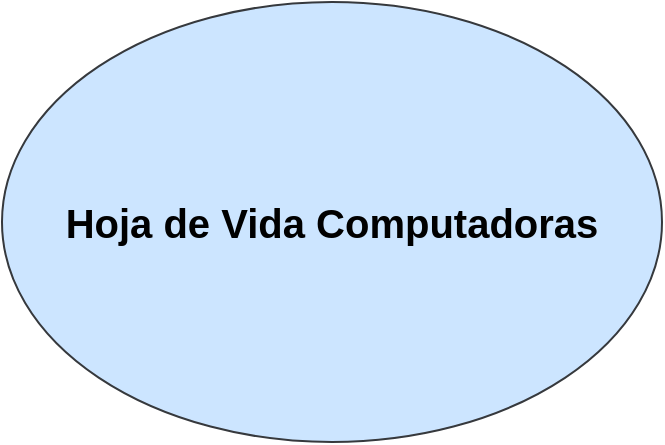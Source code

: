 <mxfile version="23.1.5" type="device" pages="8">
  <diagram name="1.BigPicture" id="S74axSDr7THaoMFO9dyL">
    <mxGraphModel dx="1774" dy="1693" grid="1" gridSize="10" guides="1" tooltips="1" connect="1" arrows="1" fold="1" page="1" pageScale="1" pageWidth="827" pageHeight="1169" math="0" shadow="0">
      <root>
        <mxCell id="0sCRBDPvAccCZqNUdIeG-0" />
        <mxCell id="0sCRBDPvAccCZqNUdIeG-1" parent="0sCRBDPvAccCZqNUdIeG-0" />
        <mxCell id="rfndNcvsr5lbzgkXOu8s-0" value="&lt;font style=&quot;font-size: 20px;&quot;&gt;&lt;b&gt;Hoja de Vida Computadoras&lt;/b&gt;&lt;/font&gt;" style="ellipse;whiteSpace=wrap;html=1;fillColor=#cce5ff;strokeColor=#36393d;" parent="0sCRBDPvAccCZqNUdIeG-1" vertex="1">
          <mxGeometry x="-710" y="-470" width="330" height="220" as="geometry" />
        </mxCell>
      </root>
    </mxGraphModel>
  </diagram>
  <diagram id="fpF8SWFfH4OY-Ny1VGjt" name="2.ModeloContextoDelimitado">
    <mxGraphModel dx="1774" dy="1693" grid="1" gridSize="10" guides="1" tooltips="1" connect="1" arrows="1" fold="1" page="1" pageScale="1" pageWidth="827" pageHeight="1169" math="0" shadow="0">
      <root>
        <mxCell id="0" />
        <mxCell id="1" parent="0" />
        <mxCell id="Qq_MkRMHUf_xNXea5ae7-2" value="" style="rounded=1;whiteSpace=wrap;html=1;fillColor=#ffff88;strokeColor=#36393d;" parent="1" vertex="1">
          <mxGeometry x="-760" y="-80" width="1010" height="750" as="geometry" />
        </mxCell>
        <mxCell id="akacDMuqme9RJeN0ci4Q-293" value="Fabricantes" style="ellipse;whiteSpace=wrap;html=1;fillColor=#e1d5e7;strokeColor=#9673a6;" parent="1" vertex="1">
          <mxGeometry x="-730" y="20" width="120" height="80" as="geometry" />
        </mxCell>
        <mxCell id="_bA6X0qHYzSeD7G_tNGo-1" style="edgeStyle=orthogonalEdgeStyle;rounded=0;orthogonalLoop=1;jettySize=auto;html=1;endArrow=open;endFill=0;dashed=1;" parent="1" source="akacDMuqme9RJeN0ci4Q-294" target="akacDMuqme9RJeN0ci4Q-293" edge="1">
          <mxGeometry relative="1" as="geometry" />
        </mxCell>
        <mxCell id="akacDMuqme9RJeN0ci4Q-294" value="Perifericos" style="ellipse;whiteSpace=wrap;html=1;fillColor=#6a00ff;strokeColor=#3700CC;fontColor=#ffffff;" parent="1" vertex="1">
          <mxGeometry x="-490" y="20" width="120" height="80" as="geometry" />
        </mxCell>
        <mxCell id="_bA6X0qHYzSeD7G_tNGo-4" style="edgeStyle=orthogonalEdgeStyle;rounded=0;orthogonalLoop=1;jettySize=auto;html=1;endArrow=open;endFill=0;dashed=1;" parent="1" source="akacDMuqme9RJeN0ci4Q-295" target="akacDMuqme9RJeN0ci4Q-293" edge="1">
          <mxGeometry relative="1" as="geometry">
            <Array as="points">
              <mxPoint x="-630" y="180" />
            </Array>
          </mxGeometry>
        </mxCell>
        <mxCell id="akacDMuqme9RJeN0ci4Q-295" value="Accesorios" style="ellipse;whiteSpace=wrap;html=1;fillColor=#ffe6cc;strokeColor=#d79b00;" parent="1" vertex="1">
          <mxGeometry x="-500" y="140" width="120" height="80" as="geometry" />
        </mxCell>
        <mxCell id="_bA6X0qHYzSeD7G_tNGo-6" style="edgeStyle=orthogonalEdgeStyle;rounded=0;orthogonalLoop=1;jettySize=auto;html=1;endArrow=open;endFill=0;dashed=1;" parent="1" source="akacDMuqme9RJeN0ci4Q-296" target="akacDMuqme9RJeN0ci4Q-293" edge="1">
          <mxGeometry relative="1" as="geometry">
            <Array as="points">
              <mxPoint x="-640" y="280" />
            </Array>
          </mxGeometry>
        </mxCell>
        <mxCell id="akacDMuqme9RJeN0ci4Q-296" value="Software" style="ellipse;whiteSpace=wrap;html=1;fillColor=#fff2cc;strokeColor=#d6b656;" parent="1" vertex="1">
          <mxGeometry x="-490" y="240" width="120" height="80" as="geometry" />
        </mxCell>
        <mxCell id="akacDMuqme9RJeN0ci4Q-297" value="Dispositivo Core" style="ellipse;whiteSpace=wrap;html=1;fillColor=#fa6800;fontColor=#000000;strokeColor=#C73500;" parent="1" vertex="1">
          <mxGeometry x="-490" y="330" width="120" height="80" as="geometry" />
        </mxCell>
        <mxCell id="G-6HyP_axy8dyclSl0BX-1" style="edgeStyle=orthogonalEdgeStyle;rounded=0;orthogonalLoop=1;jettySize=auto;html=1;endArrow=open;endFill=0;dashed=1;" parent="1" source="akacDMuqme9RJeN0ci4Q-298" target="akacDMuqme9RJeN0ci4Q-294" edge="1">
          <mxGeometry relative="1" as="geometry" />
        </mxCell>
        <mxCell id="G-6HyP_axy8dyclSl0BX-3" style="edgeStyle=orthogonalEdgeStyle;rounded=0;orthogonalLoop=1;jettySize=auto;html=1;entryX=1;entryY=0.5;entryDx=0;entryDy=0;dashed=1;endArrow=open;endFill=0;" parent="1" source="akacDMuqme9RJeN0ci4Q-298" target="akacDMuqme9RJeN0ci4Q-295" edge="1">
          <mxGeometry relative="1" as="geometry">
            <Array as="points">
              <mxPoint x="-240" y="180" />
            </Array>
          </mxGeometry>
        </mxCell>
        <mxCell id="G-6HyP_axy8dyclSl0BX-4" style="edgeStyle=orthogonalEdgeStyle;rounded=0;orthogonalLoop=1;jettySize=auto;html=1;endArrow=open;endFill=0;dashed=1;" parent="1" source="akacDMuqme9RJeN0ci4Q-298" target="akacDMuqme9RJeN0ci4Q-296" edge="1">
          <mxGeometry relative="1" as="geometry">
            <Array as="points">
              <mxPoint x="-220" y="280" />
            </Array>
          </mxGeometry>
        </mxCell>
        <mxCell id="G-6HyP_axy8dyclSl0BX-5" style="edgeStyle=orthogonalEdgeStyle;rounded=0;orthogonalLoop=1;jettySize=auto;html=1;endArrow=open;endFill=0;dashed=1;" parent="1" source="akacDMuqme9RJeN0ci4Q-298" target="akacDMuqme9RJeN0ci4Q-297" edge="1">
          <mxGeometry relative="1" as="geometry">
            <Array as="points">
              <mxPoint x="-200" y="370" />
            </Array>
          </mxGeometry>
        </mxCell>
        <mxCell id="G-6HyP_axy8dyclSl0BX-6" style="edgeStyle=orthogonalEdgeStyle;rounded=0;orthogonalLoop=1;jettySize=auto;html=1;endArrow=open;endFill=0;dashed=1;" parent="1" source="akacDMuqme9RJeN0ci4Q-298" target="akacDMuqme9RJeN0ci4Q-299" edge="1">
          <mxGeometry relative="1" as="geometry">
            <Array as="points">
              <mxPoint x="-180" y="480" />
            </Array>
          </mxGeometry>
        </mxCell>
        <mxCell id="G-6HyP_axy8dyclSl0BX-13" style="edgeStyle=orthogonalEdgeStyle;rounded=0;orthogonalLoop=1;jettySize=auto;html=1;entryX=1;entryY=0.5;entryDx=0;entryDy=0;endArrow=open;endFill=0;dashed=1;" parent="1" source="akacDMuqme9RJeN0ci4Q-298" target="akacDMuqme9RJeN0ci4Q-301" edge="1">
          <mxGeometry relative="1" as="geometry">
            <Array as="points">
              <mxPoint x="-160" y="580" />
            </Array>
          </mxGeometry>
        </mxCell>
        <mxCell id="akacDMuqme9RJeN0ci4Q-298" value="Hojas de Vida Computadora" style="ellipse;whiteSpace=wrap;html=1;fillColor=#dae8fc;strokeColor=#6c8ebf;" parent="1" vertex="1">
          <mxGeometry x="-260" y="20" width="120" height="80" as="geometry" />
        </mxCell>
        <mxCell id="_bA6X0qHYzSeD7G_tNGo-11" style="edgeStyle=orthogonalEdgeStyle;rounded=0;orthogonalLoop=1;jettySize=auto;html=1;endArrow=open;endFill=0;dashed=1;" parent="1" source="akacDMuqme9RJeN0ci4Q-299" target="akacDMuqme9RJeN0ci4Q-293" edge="1">
          <mxGeometry relative="1" as="geometry" />
        </mxCell>
        <mxCell id="akacDMuqme9RJeN0ci4Q-299" value="Series Computadoras" style="ellipse;whiteSpace=wrap;html=1;fillColor=#f8cecc;strokeColor=#b85450;" parent="1" vertex="1">
          <mxGeometry x="-490" y="440" width="120" height="80" as="geometry" />
        </mxCell>
        <mxCell id="G-6HyP_axy8dyclSl0BX-12" style="edgeStyle=orthogonalEdgeStyle;rounded=0;orthogonalLoop=1;jettySize=auto;html=1;endArrow=open;endFill=0;dashed=1;" parent="1" source="akacDMuqme9RJeN0ci4Q-300" target="akacDMuqme9RJeN0ci4Q-298" edge="1">
          <mxGeometry relative="1" as="geometry" />
        </mxCell>
        <mxCell id="akacDMuqme9RJeN0ci4Q-300" value="Historicos Computadoras" style="ellipse;whiteSpace=wrap;html=1;fillColor=#008a00;fontColor=#ffffff;strokeColor=#005700;" parent="1" vertex="1">
          <mxGeometry x="-50" y="20" width="120" height="80" as="geometry" />
        </mxCell>
        <mxCell id="akacDMuqme9RJeN0ci4Q-301" value="Ubicacion" style="ellipse;whiteSpace=wrap;html=1;fillColor=#60a917;fontColor=#ffffff;strokeColor=#2D7600;" parent="1" vertex="1">
          <mxGeometry x="-490" y="540" width="120" height="80" as="geometry" />
        </mxCell>
        <mxCell id="_bA6X0qHYzSeD7G_tNGo-3" value="&amp;lt;&amp;lt;needed of&amp;gt;&amp;gt;" style="text;html=1;align=center;verticalAlign=middle;resizable=0;points=[];autosize=1;strokeColor=none;fillColor=none;" parent="1" vertex="1">
          <mxGeometry x="-590" y="58" width="100" height="30" as="geometry" />
        </mxCell>
        <mxCell id="_bA6X0qHYzSeD7G_tNGo-5" value="&amp;lt;&amp;lt;needed of&amp;gt;&amp;gt;" style="text;html=1;align=center;verticalAlign=middle;resizable=0;points=[];autosize=1;strokeColor=none;fillColor=none;" parent="1" vertex="1">
          <mxGeometry x="-630" y="180" width="100" height="30" as="geometry" />
        </mxCell>
        <mxCell id="_bA6X0qHYzSeD7G_tNGo-7" value="&amp;lt;&amp;lt;needed of&amp;gt;&amp;gt;" style="text;html=1;align=center;verticalAlign=middle;resizable=0;points=[];autosize=1;strokeColor=none;fillColor=none;rotation=0;" parent="1" vertex="1">
          <mxGeometry x="-630" y="280" width="100" height="30" as="geometry" />
        </mxCell>
        <mxCell id="_bA6X0qHYzSeD7G_tNGo-8" style="edgeStyle=orthogonalEdgeStyle;rounded=0;orthogonalLoop=1;jettySize=auto;html=1;entryX=0.62;entryY=0.963;entryDx=0;entryDy=0;entryPerimeter=0;endArrow=open;endFill=0;dashed=1;" parent="1" source="akacDMuqme9RJeN0ci4Q-297" target="akacDMuqme9RJeN0ci4Q-293" edge="1">
          <mxGeometry relative="1" as="geometry" />
        </mxCell>
        <mxCell id="_bA6X0qHYzSeD7G_tNGo-10" value="&amp;lt;&amp;lt;needed of&amp;gt;&amp;gt;" style="text;html=1;align=center;verticalAlign=middle;resizable=0;points=[];autosize=1;strokeColor=none;fillColor=none;rotation=0;" parent="1" vertex="1">
          <mxGeometry x="-620" y="370" width="100" height="30" as="geometry" />
        </mxCell>
        <mxCell id="_bA6X0qHYzSeD7G_tNGo-12" value="&amp;lt;&amp;lt;needed of&amp;gt;&amp;gt;" style="text;html=1;align=center;verticalAlign=middle;resizable=0;points=[];autosize=1;strokeColor=none;fillColor=none;rotation=0;" parent="1" vertex="1">
          <mxGeometry x="-620" y="480" width="100" height="30" as="geometry" />
        </mxCell>
        <mxCell id="G-6HyP_axy8dyclSl0BX-2" value="&amp;lt;&amp;lt;needed of&amp;gt;&amp;gt;" style="text;html=1;align=center;verticalAlign=middle;resizable=0;points=[];autosize=1;strokeColor=none;fillColor=none;" parent="1" vertex="1">
          <mxGeometry x="-360" y="58" width="100" height="30" as="geometry" />
        </mxCell>
        <mxCell id="G-6HyP_axy8dyclSl0BX-7" value="&amp;lt;&amp;lt;needed of&amp;gt;&amp;gt;" style="text;html=1;align=center;verticalAlign=middle;resizable=0;points=[];autosize=1;strokeColor=none;fillColor=none;" parent="1" vertex="1">
          <mxGeometry x="-350" y="180" width="100" height="30" as="geometry" />
        </mxCell>
        <mxCell id="G-6HyP_axy8dyclSl0BX-8" value="&amp;lt;&amp;lt;needed of&amp;gt;&amp;gt;" style="text;html=1;align=center;verticalAlign=middle;resizable=0;points=[];autosize=1;strokeColor=none;fillColor=none;" parent="1" vertex="1">
          <mxGeometry x="-340" y="280" width="100" height="30" as="geometry" />
        </mxCell>
        <mxCell id="G-6HyP_axy8dyclSl0BX-9" value="&amp;lt;&amp;lt;needed of&amp;gt;&amp;gt;" style="text;html=1;align=center;verticalAlign=middle;resizable=0;points=[];autosize=1;strokeColor=none;fillColor=none;" parent="1" vertex="1">
          <mxGeometry x="-340" y="370" width="100" height="30" as="geometry" />
        </mxCell>
        <mxCell id="G-6HyP_axy8dyclSl0BX-10" value="&amp;lt;&amp;lt;needed of&amp;gt;&amp;gt;" style="text;html=1;align=center;verticalAlign=middle;resizable=0;points=[];autosize=1;strokeColor=none;fillColor=none;" parent="1" vertex="1">
          <mxGeometry x="-340" y="480" width="100" height="30" as="geometry" />
        </mxCell>
        <mxCell id="G-6HyP_axy8dyclSl0BX-14" value="&amp;lt;&amp;lt;needed of&amp;gt;&amp;gt;" style="text;html=1;align=center;verticalAlign=middle;resizable=0;points=[];autosize=1;strokeColor=none;fillColor=none;" parent="1" vertex="1">
          <mxGeometry x="-320" y="585" width="100" height="30" as="geometry" />
        </mxCell>
        <mxCell id="Qq_MkRMHUf_xNXea5ae7-1" value="&lt;font style=&quot;font-size: 25px;&quot;&gt;Modelo de Contexto Acotado - SubDominios&lt;br&gt;&lt;br&gt;&lt;/font&gt;" style="text;html=1;align=center;verticalAlign=middle;resizable=0;points=[];autosize=1;strokeColor=none;fillColor=none;" parent="1" vertex="1">
          <mxGeometry x="-155" y="240" width="520" height="70" as="geometry" />
        </mxCell>
        <mxCell id="Qq_MkRMHUf_xNXea5ae7-3" value="&lt;font style=&quot;font-size: 30px;&quot;&gt;Hoja de Vida Computadoras&lt;/font&gt;" style="whiteSpace=wrap;html=1;" parent="1" vertex="1">
          <mxGeometry x="-590" y="-60" width="410" height="60" as="geometry" />
        </mxCell>
      </root>
    </mxGraphModel>
  </diagram>
  <diagram name="3.ModeloDominioCompleto" id="yrsyF7xbTW9cKV-mN7vM">
    <mxGraphModel dx="2549" dy="2122" grid="1" gridSize="10" guides="1" tooltips="1" connect="1" arrows="1" fold="1" page="1" pageScale="1" pageWidth="827" pageHeight="1169" background="none" math="0" shadow="0">
      <root>
        <mxCell id="0" />
        <mxCell id="1" parent="0" />
        <mxCell id="p-P-bQlWlqY3-Nhq7Zaw-13" style="edgeStyle=orthogonalEdgeStyle;rounded=0;orthogonalLoop=1;jettySize=auto;html=1;exitX=0.5;exitY=1;exitDx=0;exitDy=0;endArrow=none;endFill=0;" parent="1" source="p-P-bQlWlqY3-Nhq7Zaw-1" target="p-P-bQlWlqY3-Nhq7Zaw-12" edge="1">
          <mxGeometry relative="1" as="geometry" />
        </mxCell>
        <mxCell id="p-P-bQlWlqY3-Nhq7Zaw-64" style="edgeStyle=orthogonalEdgeStyle;rounded=0;orthogonalLoop=1;jettySize=auto;html=1;exitX=1;exitY=0.5;exitDx=0;exitDy=0;entryX=0;entryY=0.5;entryDx=0;entryDy=0;endArrow=none;endFill=0;" parent="1" source="p-P-bQlWlqY3-Nhq7Zaw-1" target="p-P-bQlWlqY3-Nhq7Zaw-63" edge="1">
          <mxGeometry relative="1" as="geometry" />
        </mxCell>
        <mxCell id="p-P-bQlWlqY3-Nhq7Zaw-150" style="edgeStyle=orthogonalEdgeStyle;rounded=0;orthogonalLoop=1;jettySize=auto;html=1;exitX=0.75;exitY=1;exitDx=0;exitDy=0;entryX=0.5;entryY=0;entryDx=0;entryDy=0;endArrow=none;endFill=0;" parent="1" source="p-P-bQlWlqY3-Nhq7Zaw-1" target="p-P-bQlWlqY3-Nhq7Zaw-147" edge="1">
          <mxGeometry relative="1" as="geometry">
            <Array as="points">
              <mxPoint x="480" y="250" />
              <mxPoint x="600" y="250" />
            </Array>
          </mxGeometry>
        </mxCell>
        <mxCell id="p-P-bQlWlqY3-Nhq7Zaw-1" value="Computador" style="rounded=0;whiteSpace=wrap;html=1;fillColor=#cce5ff;strokeColor=#36393d;" parent="1" vertex="1">
          <mxGeometry x="390" y="160" width="120" height="60" as="geometry" />
        </mxCell>
        <mxCell id="p-P-bQlWlqY3-Nhq7Zaw-3" style="edgeStyle=orthogonalEdgeStyle;rounded=0;orthogonalLoop=1;jettySize=auto;html=1;exitX=1;exitY=0.5;exitDx=0;exitDy=0;entryX=0;entryY=0.5;entryDx=0;entryDy=0;endArrow=none;endFill=0;" parent="1" source="p-P-bQlWlqY3-Nhq7Zaw-2" target="p-P-bQlWlqY3-Nhq7Zaw-12" edge="1">
          <mxGeometry relative="1" as="geometry">
            <Array as="points">
              <mxPoint x="360" y="190" />
              <mxPoint x="360" y="340" />
            </Array>
          </mxGeometry>
        </mxCell>
        <mxCell id="p-P-bQlWlqY3-Nhq7Zaw-2" value="Institucion" style="rounded=0;whiteSpace=wrap;html=1;fillColor=#60a917;fontColor=#ffffff;strokeColor=#2D7600;" parent="1" vertex="1">
          <mxGeometry x="90" y="160" width="120" height="60" as="geometry" />
        </mxCell>
        <mxCell id="p-P-bQlWlqY3-Nhq7Zaw-4" value="0..*" style="text;html=1;align=center;verticalAlign=middle;whiteSpace=wrap;rounded=0;" parent="1" vertex="1">
          <mxGeometry x="350" y="310" width="60" height="30" as="geometry" />
        </mxCell>
        <mxCell id="p-P-bQlWlqY3-Nhq7Zaw-6" value="Tiene" style="text;html=1;align=center;verticalAlign=middle;whiteSpace=wrap;rounded=0;" parent="1" vertex="1">
          <mxGeometry x="260" y="140" width="60" height="30" as="geometry" />
        </mxCell>
        <mxCell id="p-P-bQlWlqY3-Nhq7Zaw-7" value="" style="endArrow=classic;html=1;rounded=0;" parent="1" edge="1">
          <mxGeometry width="50" height="50" relative="1" as="geometry">
            <mxPoint x="260" y="180" as="sourcePoint" />
            <mxPoint x="310" y="180" as="targetPoint" />
          </mxGeometry>
        </mxCell>
        <mxCell id="p-P-bQlWlqY3-Nhq7Zaw-9" value="pertenece" style="text;html=1;align=center;verticalAlign=middle;whiteSpace=wrap;rounded=0;" parent="1" vertex="1">
          <mxGeometry x="270" y="210" width="60" height="30" as="geometry" />
        </mxCell>
        <mxCell id="p-P-bQlWlqY3-Nhq7Zaw-10" value="" style="endArrow=classic;html=1;rounded=0;" parent="1" edge="1">
          <mxGeometry width="50" height="50" relative="1" as="geometry">
            <mxPoint x="310" y="200" as="sourcePoint" />
            <mxPoint x="260" y="200" as="targetPoint" />
          </mxGeometry>
        </mxCell>
        <mxCell id="p-P-bQlWlqY3-Nhq7Zaw-11" value="1..1" style="text;html=1;align=center;verticalAlign=middle;whiteSpace=wrap;rounded=0;" parent="1" vertex="1">
          <mxGeometry x="190" y="190" width="60" height="30" as="geometry" />
        </mxCell>
        <mxCell id="p-P-bQlWlqY3-Nhq7Zaw-18" style="edgeStyle=orthogonalEdgeStyle;rounded=0;orthogonalLoop=1;jettySize=auto;html=1;exitX=0.5;exitY=1;exitDx=0;exitDy=0;endArrow=none;endFill=0;" parent="1" source="p-P-bQlWlqY3-Nhq7Zaw-12" target="p-P-bQlWlqY3-Nhq7Zaw-17" edge="1">
          <mxGeometry relative="1" as="geometry" />
        </mxCell>
        <mxCell id="p-P-bQlWlqY3-Nhq7Zaw-12" value="Ubicacion" style="rounded=0;whiteSpace=wrap;html=1;fillColor=#60a917;fontColor=#ffffff;strokeColor=#2D7600;" parent="1" vertex="1">
          <mxGeometry x="390" y="310" width="120" height="60" as="geometry" />
        </mxCell>
        <mxCell id="p-P-bQlWlqY3-Nhq7Zaw-14" value="Tiene" style="text;html=1;align=center;verticalAlign=middle;whiteSpace=wrap;rounded=0;" parent="1" vertex="1">
          <mxGeometry x="450" y="250" width="60" height="30" as="geometry" />
        </mxCell>
        <mxCell id="p-P-bQlWlqY3-Nhq7Zaw-15" value="0..*" style="text;html=1;align=center;verticalAlign=middle;whiteSpace=wrap;rounded=0;" parent="1" vertex="1">
          <mxGeometry x="400" y="220" width="60" height="30" as="geometry" />
        </mxCell>
        <mxCell id="p-P-bQlWlqY3-Nhq7Zaw-16" value="1..1" style="text;html=1;align=center;verticalAlign=middle;whiteSpace=wrap;rounded=0;" parent="1" vertex="1">
          <mxGeometry x="440" y="280" width="60" height="30" as="geometry" />
        </mxCell>
        <mxCell id="p-P-bQlWlqY3-Nhq7Zaw-17" value="TipoUbicacion" style="rounded=0;whiteSpace=wrap;html=1;fillColor=#60a917;fontColor=#ffffff;strokeColor=#2D7600;" parent="1" vertex="1">
          <mxGeometry x="390" y="460" width="120" height="60" as="geometry" />
        </mxCell>
        <mxCell id="p-P-bQlWlqY3-Nhq7Zaw-19" value="Tiene" style="text;html=1;align=center;verticalAlign=middle;whiteSpace=wrap;rounded=0;" parent="1" vertex="1">
          <mxGeometry x="-69.5" y="357.5" width="60" height="30" as="geometry" />
        </mxCell>
        <mxCell id="p-P-bQlWlqY3-Nhq7Zaw-20" value="" style="endArrow=classic;html=1;rounded=0;" parent="1" edge="1">
          <mxGeometry width="50" height="50" relative="1" as="geometry">
            <mxPoint x="459" y="237.5" as="sourcePoint" />
            <mxPoint x="459" y="280" as="targetPoint" />
          </mxGeometry>
        </mxCell>
        <mxCell id="p-P-bQlWlqY3-Nhq7Zaw-21" value="" style="endArrow=classic;html=1;rounded=0;" parent="1" edge="1">
          <mxGeometry width="50" height="50" relative="1" as="geometry">
            <mxPoint x="440" y="285.93" as="sourcePoint" />
            <mxPoint x="440" y="244.06" as="targetPoint" />
          </mxGeometry>
        </mxCell>
        <mxCell id="p-P-bQlWlqY3-Nhq7Zaw-22" value="0..*" style="text;html=1;align=center;verticalAlign=middle;whiteSpace=wrap;rounded=0;" parent="1" vertex="1">
          <mxGeometry x="400" y="370" width="60" height="30" as="geometry" />
        </mxCell>
        <mxCell id="p-P-bQlWlqY3-Nhq7Zaw-23" value="1..1" style="text;html=1;align=center;verticalAlign=middle;whiteSpace=wrap;rounded=0;" parent="1" vertex="1">
          <mxGeometry x="450" y="430" width="60" height="30" as="geometry" />
        </mxCell>
        <mxCell id="p-P-bQlWlqY3-Nhq7Zaw-24" value="pertenece" style="text;html=1;align=center;verticalAlign=middle;whiteSpace=wrap;rounded=0;" parent="1" vertex="1">
          <mxGeometry x="370" y="250" width="60" height="30" as="geometry" />
        </mxCell>
        <mxCell id="p-P-bQlWlqY3-Nhq7Zaw-25" value="Hay" style="text;html=1;align=center;verticalAlign=middle;whiteSpace=wrap;rounded=0;" parent="1" vertex="1">
          <mxGeometry x="384" y="400" width="60" height="30" as="geometry" />
        </mxCell>
        <mxCell id="p-P-bQlWlqY3-Nhq7Zaw-26" value="" style="endArrow=classic;html=1;rounded=0;" parent="1" edge="1">
          <mxGeometry width="50" height="50" relative="1" as="geometry">
            <mxPoint x="460" y="387.5" as="sourcePoint" />
            <mxPoint x="460" y="430" as="targetPoint" />
          </mxGeometry>
        </mxCell>
        <mxCell id="p-P-bQlWlqY3-Nhq7Zaw-27" value="" style="endArrow=classic;html=1;rounded=0;" parent="1" edge="1">
          <mxGeometry width="50" height="50" relative="1" as="geometry">
            <mxPoint x="444" y="435.94" as="sourcePoint" />
            <mxPoint x="444" y="394.07" as="targetPoint" />
          </mxGeometry>
        </mxCell>
        <mxCell id="p-P-bQlWlqY3-Nhq7Zaw-38" style="edgeStyle=orthogonalEdgeStyle;rounded=0;orthogonalLoop=1;jettySize=auto;html=1;exitX=0.5;exitY=1;exitDx=0;exitDy=0;endArrow=none;endFill=0;" parent="1" source="p-P-bQlWlqY3-Nhq7Zaw-28" target="p-P-bQlWlqY3-Nhq7Zaw-37" edge="1">
          <mxGeometry relative="1" as="geometry" />
        </mxCell>
        <mxCell id="DqDOSb0DmfIIJqgZ3HQb-17" style="edgeStyle=orthogonalEdgeStyle;rounded=0;orthogonalLoop=1;jettySize=auto;html=1;exitX=0.5;exitY=0;exitDx=0;exitDy=0;entryX=0;entryY=0.5;entryDx=0;entryDy=0;endArrow=none;endFill=0;" parent="1" source="p-P-bQlWlqY3-Nhq7Zaw-28" target="DqDOSb0DmfIIJqgZ3HQb-16" edge="1">
          <mxGeometry relative="1" as="geometry" />
        </mxCell>
        <mxCell id="p-P-bQlWlqY3-Nhq7Zaw-28" value="Periferico" style="rounded=0;whiteSpace=wrap;html=1;fillColor=#6a00ff;strokeColor=#3700CC;fontColor=#ffffff;" parent="1" vertex="1">
          <mxGeometry x="390" y="-200" width="120" height="60" as="geometry" />
        </mxCell>
        <mxCell id="p-P-bQlWlqY3-Nhq7Zaw-31" value="Tiene" style="text;html=1;align=center;verticalAlign=middle;whiteSpace=wrap;rounded=0;" parent="1" vertex="1">
          <mxGeometry x="380" y="80" width="60" height="30" as="geometry" />
        </mxCell>
        <mxCell id="p-P-bQlWlqY3-Nhq7Zaw-32" value="hace referencia" style="text;html=1;align=center;verticalAlign=middle;whiteSpace=wrap;rounded=0;rotation=0;" parent="1" vertex="1">
          <mxGeometry x="470" y="80" width="60" height="30" as="geometry" />
        </mxCell>
        <mxCell id="p-P-bQlWlqY3-Nhq7Zaw-33" value="" style="endArrow=classic;html=1;rounded=0;" parent="1" edge="1">
          <mxGeometry width="50" height="50" relative="1" as="geometry">
            <mxPoint x="439" y="121.87" as="sourcePoint" />
            <mxPoint x="439" y="80" as="targetPoint" />
          </mxGeometry>
        </mxCell>
        <mxCell id="p-P-bQlWlqY3-Nhq7Zaw-34" value="" style="endArrow=classic;html=1;rounded=0;" parent="1" edge="1">
          <mxGeometry width="50" height="50" relative="1" as="geometry">
            <mxPoint x="460" y="70" as="sourcePoint" />
            <mxPoint x="460" y="112.5" as="targetPoint" />
          </mxGeometry>
        </mxCell>
        <mxCell id="p-P-bQlWlqY3-Nhq7Zaw-35" value="0..*" style="text;html=1;align=center;verticalAlign=middle;whiteSpace=wrap;rounded=0;" parent="1" vertex="1">
          <mxGeometry x="400" y="30" width="60" height="30" as="geometry" />
        </mxCell>
        <mxCell id="p-P-bQlWlqY3-Nhq7Zaw-36" value="1..1" style="text;html=1;align=center;verticalAlign=middle;whiteSpace=wrap;rounded=0;" parent="1" vertex="1">
          <mxGeometry x="440" y="130" width="60" height="30" as="geometry" />
        </mxCell>
        <mxCell id="p-P-bQlWlqY3-Nhq7Zaw-39" style="edgeStyle=orthogonalEdgeStyle;rounded=0;orthogonalLoop=1;jettySize=auto;html=1;exitX=0.5;exitY=1;exitDx=0;exitDy=0;endArrow=none;endFill=0;" parent="1" source="p-P-bQlWlqY3-Nhq7Zaw-37" target="p-P-bQlWlqY3-Nhq7Zaw-1" edge="1">
          <mxGeometry relative="1" as="geometry" />
        </mxCell>
        <mxCell id="p-P-bQlWlqY3-Nhq7Zaw-37" value="PerifericoComputador" style="rounded=0;whiteSpace=wrap;html=1;fillColor=#cce5ff;strokeColor=#36393d;" parent="1" vertex="1">
          <mxGeometry x="390" y="-30" width="120" height="60" as="geometry" />
        </mxCell>
        <mxCell id="p-P-bQlWlqY3-Nhq7Zaw-40" value="Tiene" style="text;html=1;align=center;verticalAlign=middle;whiteSpace=wrap;rounded=0;" parent="1" vertex="1">
          <mxGeometry x="380" y="-100" width="60" height="30" as="geometry" />
        </mxCell>
        <mxCell id="p-P-bQlWlqY3-Nhq7Zaw-41" value="" style="endArrow=classic;html=1;rounded=0;" parent="1" edge="1">
          <mxGeometry width="50" height="50" relative="1" as="geometry">
            <mxPoint x="439.09" y="-64.06" as="sourcePoint" />
            <mxPoint x="439.09" y="-105.93" as="targetPoint" />
          </mxGeometry>
        </mxCell>
        <mxCell id="p-P-bQlWlqY3-Nhq7Zaw-42" value="1..1" style="text;html=1;align=center;verticalAlign=middle;whiteSpace=wrap;rounded=0;" parent="1" vertex="1">
          <mxGeometry x="400" y="-140" width="60" height="30" as="geometry" />
        </mxCell>
        <mxCell id="p-P-bQlWlqY3-Nhq7Zaw-43" value="Aparece" style="text;html=1;align=center;verticalAlign=middle;whiteSpace=wrap;rounded=0;rotation=0;" parent="1" vertex="1">
          <mxGeometry x="460" y="-100" width="60" height="30" as="geometry" />
        </mxCell>
        <mxCell id="p-P-bQlWlqY3-Nhq7Zaw-44" value="0..*" style="text;html=1;align=center;verticalAlign=middle;whiteSpace=wrap;rounded=0;" parent="1" vertex="1">
          <mxGeometry x="444" y="-60" width="60" height="30" as="geometry" />
        </mxCell>
        <mxCell id="p-P-bQlWlqY3-Nhq7Zaw-45" value="" style="endArrow=classic;html=1;rounded=0;" parent="1" edge="1">
          <mxGeometry width="50" height="50" relative="1" as="geometry">
            <mxPoint x="460" y="-102.5" as="sourcePoint" />
            <mxPoint x="460" y="-60" as="targetPoint" />
          </mxGeometry>
        </mxCell>
        <mxCell id="p-P-bQlWlqY3-Nhq7Zaw-47" style="edgeStyle=orthogonalEdgeStyle;rounded=0;orthogonalLoop=1;jettySize=auto;html=1;exitX=1;exitY=0.5;exitDx=0;exitDy=0;entryX=0;entryY=0.5;entryDx=0;entryDy=0;endArrow=none;endFill=0;" parent="1" source="p-P-bQlWlqY3-Nhq7Zaw-55" target="p-P-bQlWlqY3-Nhq7Zaw-28" edge="1">
          <mxGeometry relative="1" as="geometry" />
        </mxCell>
        <mxCell id="p-P-bQlWlqY3-Nhq7Zaw-46" value="TipoPeriferico" style="rounded=0;whiteSpace=wrap;html=1;fillColor=#6a00ff;strokeColor=#3700CC;fontColor=#ffffff;" parent="1" vertex="1">
          <mxGeometry x="-250" y="-200" width="120" height="60" as="geometry" />
        </mxCell>
        <mxCell id="p-P-bQlWlqY3-Nhq7Zaw-49" value="0..*" style="text;html=1;align=center;verticalAlign=middle;whiteSpace=wrap;rounded=0;" parent="1" vertex="1">
          <mxGeometry y="-200" width="60" height="30" as="geometry" />
        </mxCell>
        <mxCell id="p-P-bQlWlqY3-Nhq7Zaw-50" value="Esta" style="text;html=1;align=center;verticalAlign=middle;whiteSpace=wrap;rounded=0;" parent="1" vertex="1">
          <mxGeometry x="-80" y="-210" width="60" height="30" as="geometry" />
        </mxCell>
        <mxCell id="p-P-bQlWlqY3-Nhq7Zaw-51" value="" style="endArrow=classic;html=1;rounded=0;" parent="1" edge="1">
          <mxGeometry width="50" height="50" relative="1" as="geometry">
            <mxPoint x="-70" y="-180" as="sourcePoint" />
            <mxPoint x="-20" y="-180" as="targetPoint" />
          </mxGeometry>
        </mxCell>
        <mxCell id="p-P-bQlWlqY3-Nhq7Zaw-52" value="Referencia" style="text;html=1;align=center;verticalAlign=middle;whiteSpace=wrap;rounded=0;" parent="1" vertex="1">
          <mxGeometry x="-70" y="-160" width="60" height="30" as="geometry" />
        </mxCell>
        <mxCell id="p-P-bQlWlqY3-Nhq7Zaw-53" value="" style="endArrow=classic;html=1;rounded=0;" parent="1" edge="1">
          <mxGeometry width="50" height="50" relative="1" as="geometry">
            <mxPoint x="-20" y="-160" as="sourcePoint" />
            <mxPoint x="-70" y="-160" as="targetPoint" />
          </mxGeometry>
        </mxCell>
        <mxCell id="p-P-bQlWlqY3-Nhq7Zaw-54" value="1..1" style="text;html=1;align=center;verticalAlign=middle;whiteSpace=wrap;rounded=0;" parent="1" vertex="1">
          <mxGeometry x="-140" y="-170" width="60" height="30" as="geometry" />
        </mxCell>
        <mxCell id="p-P-bQlWlqY3-Nhq7Zaw-56" value="" style="edgeStyle=orthogonalEdgeStyle;rounded=0;orthogonalLoop=1;jettySize=auto;html=1;exitX=1;exitY=0.5;exitDx=0;exitDy=0;entryX=0;entryY=0.5;entryDx=0;entryDy=0;endArrow=none;endFill=0;" parent="1" source="p-P-bQlWlqY3-Nhq7Zaw-46" target="p-P-bQlWlqY3-Nhq7Zaw-55" edge="1">
          <mxGeometry relative="1" as="geometry">
            <mxPoint x="20" y="-170" as="sourcePoint" />
            <mxPoint x="390" y="-170" as="targetPoint" />
          </mxGeometry>
        </mxCell>
        <mxCell id="p-P-bQlWlqY3-Nhq7Zaw-55" value="CaracterizacionTipoPeriferico" style="rounded=0;whiteSpace=wrap;html=1;fillColor=#6a00ff;strokeColor=#3700CC;fontColor=#ffffff;" parent="1" vertex="1">
          <mxGeometry x="50" y="-200" width="160" height="60" as="geometry" />
        </mxCell>
        <mxCell id="p-P-bQlWlqY3-Nhq7Zaw-57" value="1..1" style="text;html=1;align=center;verticalAlign=middle;whiteSpace=wrap;rounded=0;" parent="1" vertex="1">
          <mxGeometry x="340" y="-200" width="60" height="30" as="geometry" />
        </mxCell>
        <mxCell id="p-P-bQlWlqY3-Nhq7Zaw-58" value="Referencia" style="text;html=1;align=center;verticalAlign=middle;whiteSpace=wrap;rounded=0;" parent="1" vertex="1">
          <mxGeometry x="270" y="-210" width="60" height="30" as="geometry" />
        </mxCell>
        <mxCell id="p-P-bQlWlqY3-Nhq7Zaw-59" value="" style="endArrow=classic;html=1;rounded=0;" parent="1" edge="1">
          <mxGeometry width="50" height="50" relative="1" as="geometry">
            <mxPoint x="270" y="-180" as="sourcePoint" />
            <mxPoint x="320" y="-180" as="targetPoint" />
          </mxGeometry>
        </mxCell>
        <mxCell id="p-P-bQlWlqY3-Nhq7Zaw-60" value="Referencia" style="text;html=1;align=center;verticalAlign=middle;whiteSpace=wrap;rounded=0;" parent="1" vertex="1">
          <mxGeometry x="270" y="-160" width="60" height="30" as="geometry" />
        </mxCell>
        <mxCell id="p-P-bQlWlqY3-Nhq7Zaw-61" value="" style="endArrow=classic;html=1;rounded=0;" parent="1" edge="1">
          <mxGeometry width="50" height="50" relative="1" as="geometry">
            <mxPoint x="320" y="-160" as="sourcePoint" />
            <mxPoint x="270" y="-160" as="targetPoint" />
          </mxGeometry>
        </mxCell>
        <mxCell id="p-P-bQlWlqY3-Nhq7Zaw-62" value="1..*" style="text;html=1;align=center;verticalAlign=middle;whiteSpace=wrap;rounded=0;" parent="1" vertex="1">
          <mxGeometry x="200" y="-170" width="60" height="30" as="geometry" />
        </mxCell>
        <mxCell id="p-P-bQlWlqY3-Nhq7Zaw-101" style="edgeStyle=orthogonalEdgeStyle;rounded=0;orthogonalLoop=1;jettySize=auto;html=1;exitX=0.5;exitY=1;exitDx=0;exitDy=0;endArrow=none;endFill=0;" parent="1" source="p-P-bQlWlqY3-Nhq7Zaw-63" target="p-P-bQlWlqY3-Nhq7Zaw-100" edge="1">
          <mxGeometry relative="1" as="geometry" />
        </mxCell>
        <mxCell id="p-P-bQlWlqY3-Nhq7Zaw-63" value="Serie" style="rounded=0;whiteSpace=wrap;html=1;fillColor=#f8cecc;strokeColor=#b85450;" parent="1" vertex="1">
          <mxGeometry x="687" y="160" width="120" height="60" as="geometry" />
        </mxCell>
        <mxCell id="p-P-bQlWlqY3-Nhq7Zaw-69" style="edgeStyle=orthogonalEdgeStyle;rounded=0;orthogonalLoop=1;jettySize=auto;html=1;exitX=0.5;exitY=1;exitDx=0;exitDy=0;endArrow=none;endFill=0;" parent="1" source="p-P-bQlWlqY3-Nhq7Zaw-65" target="p-P-bQlWlqY3-Nhq7Zaw-63" edge="1">
          <mxGeometry relative="1" as="geometry" />
        </mxCell>
        <mxCell id="p-P-bQlWlqY3-Nhq7Zaw-65" value="Marca" style="rounded=0;whiteSpace=wrap;html=1;fillColor=#f8cecc;strokeColor=#b85450;" parent="1" vertex="1">
          <mxGeometry x="687" y="-30" width="120" height="60" as="geometry" />
        </mxCell>
        <mxCell id="p-P-bQlWlqY3-Nhq7Zaw-70" style="edgeStyle=orthogonalEdgeStyle;rounded=0;orthogonalLoop=1;jettySize=auto;html=1;exitX=0.5;exitY=1;exitDx=0;exitDy=0;endArrow=none;endFill=0;" parent="1" source="p-P-bQlWlqY3-Nhq7Zaw-66" target="p-P-bQlWlqY3-Nhq7Zaw-65" edge="1">
          <mxGeometry relative="1" as="geometry" />
        </mxCell>
        <mxCell id="p-P-bQlWlqY3-Nhq7Zaw-142" style="edgeStyle=orthogonalEdgeStyle;rounded=0;orthogonalLoop=1;jettySize=auto;html=1;exitX=0.5;exitY=0;exitDx=0;exitDy=0;entryX=0;entryY=0.5;entryDx=0;entryDy=0;endArrow=none;endFill=0;" parent="1" source="p-P-bQlWlqY3-Nhq7Zaw-66" target="p-P-bQlWlqY3-Nhq7Zaw-121" edge="1">
          <mxGeometry relative="1" as="geometry">
            <Array as="points">
              <mxPoint x="747" y="-360" />
              <mxPoint x="-290" y="-360" />
              <mxPoint x="-290" y="50" />
            </Array>
          </mxGeometry>
        </mxCell>
        <mxCell id="DqDOSb0DmfIIJqgZ3HQb-18" style="edgeStyle=orthogonalEdgeStyle;rounded=0;orthogonalLoop=1;jettySize=auto;html=1;exitX=0.25;exitY=0;exitDx=0;exitDy=0;entryX=1;entryY=0.5;entryDx=0;entryDy=0;endArrow=none;endFill=0;" parent="1" source="p-P-bQlWlqY3-Nhq7Zaw-66" target="DqDOSb0DmfIIJqgZ3HQb-16" edge="1">
          <mxGeometry relative="1" as="geometry" />
        </mxCell>
        <mxCell id="p-P-bQlWlqY3-Nhq7Zaw-66" value="Fabricante" style="rounded=0;whiteSpace=wrap;html=1;fillColor=#e1d5e7;strokeColor=#9673a6;" parent="1" vertex="1">
          <mxGeometry x="687" y="-200" width="120" height="60" as="geometry" />
        </mxCell>
        <mxCell id="p-P-bQlWlqY3-Nhq7Zaw-72" value="Pertenece" style="text;html=1;align=center;verticalAlign=middle;whiteSpace=wrap;rounded=0;" parent="1" vertex="1">
          <mxGeometry x="677" y="-100" width="60" height="30" as="geometry" />
        </mxCell>
        <mxCell id="p-P-bQlWlqY3-Nhq7Zaw-73" value="" style="endArrow=classic;html=1;rounded=0;" parent="1" edge="1">
          <mxGeometry width="50" height="50" relative="1" as="geometry">
            <mxPoint x="736.09" y="-64.06" as="sourcePoint" />
            <mxPoint x="736.09" y="-105.93" as="targetPoint" />
          </mxGeometry>
        </mxCell>
        <mxCell id="p-P-bQlWlqY3-Nhq7Zaw-74" value="1..1" style="text;html=1;align=center;verticalAlign=middle;whiteSpace=wrap;rounded=0;" parent="1" vertex="1">
          <mxGeometry x="697" y="-140" width="60" height="30" as="geometry" />
        </mxCell>
        <mxCell id="p-P-bQlWlqY3-Nhq7Zaw-75" value="Tiene" style="text;html=1;align=center;verticalAlign=middle;whiteSpace=wrap;rounded=0;rotation=0;" parent="1" vertex="1">
          <mxGeometry x="747" y="-100" width="60" height="30" as="geometry" />
        </mxCell>
        <mxCell id="p-P-bQlWlqY3-Nhq7Zaw-76" value="1..*" style="text;html=1;align=center;verticalAlign=middle;whiteSpace=wrap;rounded=0;" parent="1" vertex="1">
          <mxGeometry x="741" y="-60" width="60" height="30" as="geometry" />
        </mxCell>
        <mxCell id="p-P-bQlWlqY3-Nhq7Zaw-77" value="" style="endArrow=classic;html=1;rounded=0;" parent="1" edge="1">
          <mxGeometry width="50" height="50" relative="1" as="geometry">
            <mxPoint x="757" y="-102.5" as="sourcePoint" />
            <mxPoint x="757" y="-60" as="targetPoint" />
          </mxGeometry>
        </mxCell>
        <mxCell id="p-P-bQlWlqY3-Nhq7Zaw-78" value="Pertenece" style="text;html=1;align=center;verticalAlign=middle;whiteSpace=wrap;rounded=0;" parent="1" vertex="1">
          <mxGeometry x="677" y="80" width="60" height="30" as="geometry" />
        </mxCell>
        <mxCell id="p-P-bQlWlqY3-Nhq7Zaw-79" value="Tiene" style="text;html=1;align=center;verticalAlign=middle;whiteSpace=wrap;rounded=0;rotation=0;" parent="1" vertex="1">
          <mxGeometry x="757" y="80" width="60" height="30" as="geometry" />
        </mxCell>
        <mxCell id="p-P-bQlWlqY3-Nhq7Zaw-80" value="" style="endArrow=classic;html=1;rounded=0;" parent="1" edge="1">
          <mxGeometry width="50" height="50" relative="1" as="geometry">
            <mxPoint x="736" y="121.87" as="sourcePoint" />
            <mxPoint x="736" y="80" as="targetPoint" />
          </mxGeometry>
        </mxCell>
        <mxCell id="p-P-bQlWlqY3-Nhq7Zaw-81" value="" style="endArrow=classic;html=1;rounded=0;" parent="1" edge="1">
          <mxGeometry width="50" height="50" relative="1" as="geometry">
            <mxPoint x="757" y="70" as="sourcePoint" />
            <mxPoint x="757" y="112.5" as="targetPoint" />
          </mxGeometry>
        </mxCell>
        <mxCell id="p-P-bQlWlqY3-Nhq7Zaw-82" value="1..1" style="text;html=1;align=center;verticalAlign=middle;whiteSpace=wrap;rounded=0;" parent="1" vertex="1">
          <mxGeometry x="697" y="30" width="60" height="30" as="geometry" />
        </mxCell>
        <mxCell id="p-P-bQlWlqY3-Nhq7Zaw-83" value="1..*" style="text;html=1;align=center;verticalAlign=middle;whiteSpace=wrap;rounded=0;" parent="1" vertex="1">
          <mxGeometry x="737" y="130" width="60" height="30" as="geometry" />
        </mxCell>
        <mxCell id="p-P-bQlWlqY3-Nhq7Zaw-85" style="edgeStyle=orthogonalEdgeStyle;rounded=0;orthogonalLoop=1;jettySize=auto;html=1;exitX=1;exitY=0.5;exitDx=0;exitDy=0;entryX=0;entryY=0.5;entryDx=0;entryDy=0;endArrow=none;endFill=0;" parent="1" edge="1">
          <mxGeometry relative="1" as="geometry">
            <mxPoint x="510" y="190" as="sourcePoint" />
            <mxPoint x="690" y="190" as="targetPoint" />
          </mxGeometry>
        </mxCell>
        <mxCell id="p-P-bQlWlqY3-Nhq7Zaw-86" value="1..1" style="text;html=1;align=center;verticalAlign=middle;whiteSpace=wrap;rounded=0;" parent="1" vertex="1">
          <mxGeometry x="630" y="160" width="60" height="30" as="geometry" />
        </mxCell>
        <mxCell id="p-P-bQlWlqY3-Nhq7Zaw-87" value="Es" style="text;html=1;align=center;verticalAlign=middle;whiteSpace=wrap;rounded=0;" parent="1" vertex="1">
          <mxGeometry x="557" y="150" width="60" height="30" as="geometry" />
        </mxCell>
        <mxCell id="p-P-bQlWlqY3-Nhq7Zaw-88" value="" style="endArrow=classic;html=1;rounded=0;" parent="1" edge="1">
          <mxGeometry width="50" height="50" relative="1" as="geometry">
            <mxPoint x="560" y="180" as="sourcePoint" />
            <mxPoint x="610" y="180" as="targetPoint" />
          </mxGeometry>
        </mxCell>
        <mxCell id="p-P-bQlWlqY3-Nhq7Zaw-89" value="Existen" style="text;html=1;align=center;verticalAlign=middle;whiteSpace=wrap;rounded=0;" parent="1" vertex="1">
          <mxGeometry x="570" y="210" width="60" height="30" as="geometry" />
        </mxCell>
        <mxCell id="p-P-bQlWlqY3-Nhq7Zaw-90" value="" style="endArrow=classic;html=1;rounded=0;" parent="1" edge="1">
          <mxGeometry width="50" height="50" relative="1" as="geometry">
            <mxPoint x="610" y="200" as="sourcePoint" />
            <mxPoint x="560" y="200" as="targetPoint" />
          </mxGeometry>
        </mxCell>
        <mxCell id="p-P-bQlWlqY3-Nhq7Zaw-91" value="0..*" style="text;html=1;align=center;verticalAlign=middle;whiteSpace=wrap;rounded=0;" parent="1" vertex="1">
          <mxGeometry x="490" y="190" width="60" height="30" as="geometry" />
        </mxCell>
        <mxCell id="p-P-bQlWlqY3-Nhq7Zaw-100" value="TipoComputadora" style="rounded=0;whiteSpace=wrap;html=1;fillColor=#f8cecc;strokeColor=#b85450;" parent="1" vertex="1">
          <mxGeometry x="687" y="310" width="120" height="60" as="geometry" />
        </mxCell>
        <mxCell id="p-P-bQlWlqY3-Nhq7Zaw-109" value="Es" style="text;html=1;align=center;verticalAlign=middle;whiteSpace=wrap;rounded=0;" parent="1" vertex="1">
          <mxGeometry x="747" y="250" width="60" height="30" as="geometry" />
        </mxCell>
        <mxCell id="p-P-bQlWlqY3-Nhq7Zaw-110" value="0..*" style="text;html=1;align=center;verticalAlign=middle;whiteSpace=wrap;rounded=0;" parent="1" vertex="1">
          <mxGeometry x="697" y="220" width="60" height="30" as="geometry" />
        </mxCell>
        <mxCell id="p-P-bQlWlqY3-Nhq7Zaw-111" value="1..1" style="text;html=1;align=center;verticalAlign=middle;whiteSpace=wrap;rounded=0;" parent="1" vertex="1">
          <mxGeometry x="737" y="280" width="60" height="30" as="geometry" />
        </mxCell>
        <mxCell id="p-P-bQlWlqY3-Nhq7Zaw-112" value="" style="endArrow=classic;html=1;rounded=0;" parent="1" edge="1">
          <mxGeometry width="50" height="50" relative="1" as="geometry">
            <mxPoint x="756" y="237.5" as="sourcePoint" />
            <mxPoint x="756" y="280" as="targetPoint" />
          </mxGeometry>
        </mxCell>
        <mxCell id="p-P-bQlWlqY3-Nhq7Zaw-113" value="" style="endArrow=classic;html=1;rounded=0;" parent="1" edge="1">
          <mxGeometry width="50" height="50" relative="1" as="geometry">
            <mxPoint x="737" y="285.93" as="sourcePoint" />
            <mxPoint x="737" y="244.06" as="targetPoint" />
          </mxGeometry>
        </mxCell>
        <mxCell id="p-P-bQlWlqY3-Nhq7Zaw-114" value="Esta" style="text;html=1;align=center;verticalAlign=middle;whiteSpace=wrap;rounded=0;" parent="1" vertex="1">
          <mxGeometry x="667" y="250" width="60" height="30" as="geometry" />
        </mxCell>
        <mxCell id="p-P-bQlWlqY3-Nhq7Zaw-123" style="edgeStyle=orthogonalEdgeStyle;rounded=0;orthogonalLoop=1;jettySize=auto;html=1;exitX=1;exitY=0.5;exitDx=0;exitDy=0;entryX=0;entryY=0;entryDx=0;entryDy=0;endArrow=none;endFill=0;" parent="1" source="p-P-bQlWlqY3-Nhq7Zaw-120" target="p-P-bQlWlqY3-Nhq7Zaw-1" edge="1">
          <mxGeometry relative="1" as="geometry">
            <Array as="points">
              <mxPoint x="390" y="50" />
            </Array>
          </mxGeometry>
        </mxCell>
        <mxCell id="p-P-bQlWlqY3-Nhq7Zaw-120" value="AccesorioComputador" style="rounded=0;whiteSpace=wrap;html=1;fillColor=#cce5ff;strokeColor=#36393d;" parent="1" vertex="1">
          <mxGeometry x="90" y="20" width="120" height="60" as="geometry" />
        </mxCell>
        <mxCell id="p-P-bQlWlqY3-Nhq7Zaw-122" style="edgeStyle=orthogonalEdgeStyle;rounded=0;orthogonalLoop=1;jettySize=auto;html=1;exitX=1;exitY=0.5;exitDx=0;exitDy=0;entryX=0;entryY=0.5;entryDx=0;entryDy=0;endArrow=none;endFill=0;" parent="1" source="p-P-bQlWlqY3-Nhq7Zaw-121" target="p-P-bQlWlqY3-Nhq7Zaw-120" edge="1">
          <mxGeometry relative="1" as="geometry" />
        </mxCell>
        <mxCell id="p-P-bQlWlqY3-Nhq7Zaw-121" value="Accesorio" style="rounded=0;whiteSpace=wrap;html=1;fillColor=#ffe6cc;strokeColor=#d79b00;" parent="1" vertex="1">
          <mxGeometry x="-220" y="20" width="120" height="60" as="geometry" />
        </mxCell>
        <mxCell id="p-P-bQlWlqY3-Nhq7Zaw-124" value="0..*" style="text;html=1;align=center;verticalAlign=middle;whiteSpace=wrap;rounded=0;" parent="1" vertex="1">
          <mxGeometry x="30" y="20" width="60" height="30" as="geometry" />
        </mxCell>
        <mxCell id="p-P-bQlWlqY3-Nhq7Zaw-125" value="Esta" style="text;html=1;align=center;verticalAlign=middle;whiteSpace=wrap;rounded=0;" parent="1" vertex="1">
          <mxGeometry x="-50" y="10" width="60" height="30" as="geometry" />
        </mxCell>
        <mxCell id="p-P-bQlWlqY3-Nhq7Zaw-126" value="" style="endArrow=classic;html=1;rounded=0;" parent="1" edge="1">
          <mxGeometry width="50" height="50" relative="1" as="geometry">
            <mxPoint x="-40" y="40" as="sourcePoint" />
            <mxPoint x="10" y="40" as="targetPoint" />
          </mxGeometry>
        </mxCell>
        <mxCell id="p-P-bQlWlqY3-Nhq7Zaw-127" value="Referencia" style="text;html=1;align=center;verticalAlign=middle;whiteSpace=wrap;rounded=0;" parent="1" vertex="1">
          <mxGeometry x="-40" y="54.07" width="60" height="30" as="geometry" />
        </mxCell>
        <mxCell id="p-P-bQlWlqY3-Nhq7Zaw-128" value="" style="endArrow=classic;html=1;rounded=0;" parent="1" edge="1">
          <mxGeometry width="50" height="50" relative="1" as="geometry">
            <mxPoint x="10" y="54.07" as="sourcePoint" />
            <mxPoint x="-40" y="54.07" as="targetPoint" />
          </mxGeometry>
        </mxCell>
        <mxCell id="p-P-bQlWlqY3-Nhq7Zaw-129" value="1..1" style="text;html=1;align=center;verticalAlign=middle;whiteSpace=wrap;rounded=0;" parent="1" vertex="1">
          <mxGeometry x="-110" y="50" width="60" height="30" as="geometry" />
        </mxCell>
        <mxCell id="p-P-bQlWlqY3-Nhq7Zaw-135" value="0..*" style="text;html=1;align=center;verticalAlign=middle;whiteSpace=wrap;rounded=0;" parent="1" vertex="1">
          <mxGeometry x="380" y="130" width="60" height="30" as="geometry" />
        </mxCell>
        <mxCell id="p-P-bQlWlqY3-Nhq7Zaw-136" value="Pertenece" style="text;html=1;align=center;verticalAlign=middle;whiteSpace=wrap;rounded=0;" parent="1" vertex="1">
          <mxGeometry x="270" width="60" height="30" as="geometry" />
        </mxCell>
        <mxCell id="p-P-bQlWlqY3-Nhq7Zaw-137" value="" style="endArrow=classic;html=1;rounded=0;" parent="1" edge="1">
          <mxGeometry width="50" height="50" relative="1" as="geometry">
            <mxPoint x="270" y="40" as="sourcePoint" />
            <mxPoint x="320" y="40" as="targetPoint" />
          </mxGeometry>
        </mxCell>
        <mxCell id="p-P-bQlWlqY3-Nhq7Zaw-138" value="Tiene" style="text;html=1;align=center;verticalAlign=middle;whiteSpace=wrap;rounded=0;" parent="1" vertex="1">
          <mxGeometry x="280" y="70" width="60" height="30" as="geometry" />
        </mxCell>
        <mxCell id="p-P-bQlWlqY3-Nhq7Zaw-139" value="" style="endArrow=classic;html=1;rounded=0;" parent="1" edge="1">
          <mxGeometry width="50" height="50" relative="1" as="geometry">
            <mxPoint x="320" y="60" as="sourcePoint" />
            <mxPoint x="270" y="60" as="targetPoint" />
          </mxGeometry>
        </mxCell>
        <mxCell id="p-P-bQlWlqY3-Nhq7Zaw-140" value="1..1" style="text;html=1;align=center;verticalAlign=middle;whiteSpace=wrap;rounded=0;" parent="1" vertex="1">
          <mxGeometry x="200" y="50" width="60" height="30" as="geometry" />
        </mxCell>
        <mxCell id="p-P-bQlWlqY3-Nhq7Zaw-143" value="Pertenece" style="text;html=1;align=center;verticalAlign=middle;whiteSpace=wrap;rounded=0;" parent="1" vertex="1">
          <mxGeometry x="260" y="-400" width="60" height="30" as="geometry" />
        </mxCell>
        <mxCell id="p-P-bQlWlqY3-Nhq7Zaw-144" value="" style="endArrow=classic;html=1;rounded=0;" parent="1" edge="1">
          <mxGeometry width="50" height="50" relative="1" as="geometry">
            <mxPoint x="260" y="-370" as="sourcePoint" />
            <mxPoint x="310" y="-370" as="targetPoint" />
          </mxGeometry>
        </mxCell>
        <mxCell id="p-P-bQlWlqY3-Nhq7Zaw-145" value="Tiene" style="text;html=1;align=center;verticalAlign=middle;whiteSpace=wrap;rounded=0;" parent="1" vertex="1">
          <mxGeometry x="260" y="-350" width="60" height="30" as="geometry" />
        </mxCell>
        <mxCell id="p-P-bQlWlqY3-Nhq7Zaw-146" value="" style="endArrow=classic;html=1;rounded=0;" parent="1" edge="1">
          <mxGeometry width="50" height="50" relative="1" as="geometry">
            <mxPoint x="310" y="-350" as="sourcePoint" />
            <mxPoint x="260" y="-350" as="targetPoint" />
          </mxGeometry>
        </mxCell>
        <mxCell id="p-P-bQlWlqY3-Nhq7Zaw-160" style="edgeStyle=orthogonalEdgeStyle;rounded=0;orthogonalLoop=1;jettySize=auto;html=1;exitX=0.5;exitY=1;exitDx=0;exitDy=0;" parent="1" source="p-P-bQlWlqY3-Nhq7Zaw-147" target="p-P-bQlWlqY3-Nhq7Zaw-159" edge="1">
          <mxGeometry relative="1" as="geometry" />
        </mxCell>
        <mxCell id="p-P-bQlWlqY3-Nhq7Zaw-147" value="HistoriaEstado" style="rounded=0;whiteSpace=wrap;html=1;fillColor=#008a00;fontColor=#ffffff;strokeColor=#005700;" parent="1" vertex="1">
          <mxGeometry x="540" y="310" width="120" height="60" as="geometry" />
        </mxCell>
        <mxCell id="p-P-bQlWlqY3-Nhq7Zaw-152" value="1..1" style="text;html=1;align=center;verticalAlign=middle;whiteSpace=wrap;rounded=0;" parent="1" vertex="1">
          <mxGeometry x="490" y="220" width="60" height="30" as="geometry" />
        </mxCell>
        <mxCell id="p-P-bQlWlqY3-Nhq7Zaw-155" value="Tiene" style="text;html=1;align=center;verticalAlign=middle;whiteSpace=wrap;rounded=0;" parent="1" vertex="1">
          <mxGeometry x="590" y="270" width="60" height="30" as="geometry" />
        </mxCell>
        <mxCell id="p-P-bQlWlqY3-Nhq7Zaw-156" value="pertenece" style="text;html=1;align=center;verticalAlign=middle;whiteSpace=wrap;rounded=0;" parent="1" vertex="1">
          <mxGeometry x="530" y="270" width="60" height="30" as="geometry" />
        </mxCell>
        <mxCell id="p-P-bQlWlqY3-Nhq7Zaw-159" value="Estado" style="rounded=0;whiteSpace=wrap;html=1;fillColor=#008a00;fontColor=#ffffff;strokeColor=#005700;" parent="1" vertex="1">
          <mxGeometry x="540" y="460" width="120" height="60" as="geometry" />
        </mxCell>
        <mxCell id="p-P-bQlWlqY3-Nhq7Zaw-161" value="Referencia" style="text;html=1;align=center;verticalAlign=middle;whiteSpace=wrap;rounded=0;" parent="1" vertex="1">
          <mxGeometry x="607" y="400" width="60" height="30" as="geometry" />
        </mxCell>
        <mxCell id="p-P-bQlWlqY3-Nhq7Zaw-162" value="0..*" style="text;html=1;align=center;verticalAlign=middle;whiteSpace=wrap;rounded=0;" parent="1" vertex="1">
          <mxGeometry x="548" y="370" width="60" height="30" as="geometry" />
        </mxCell>
        <mxCell id="p-P-bQlWlqY3-Nhq7Zaw-163" value="1..1" style="text;html=1;align=center;verticalAlign=middle;whiteSpace=wrap;rounded=0;" parent="1" vertex="1">
          <mxGeometry x="588" y="430" width="60" height="30" as="geometry" />
        </mxCell>
        <mxCell id="p-P-bQlWlqY3-Nhq7Zaw-164" value="Esta" style="text;html=1;align=center;verticalAlign=middle;whiteSpace=wrap;rounded=0;" parent="1" vertex="1">
          <mxGeometry x="532" y="400" width="60" height="30" as="geometry" />
        </mxCell>
        <mxCell id="p-P-bQlWlqY3-Nhq7Zaw-165" value="" style="endArrow=classic;html=1;rounded=0;" parent="1" edge="1">
          <mxGeometry width="50" height="50" relative="1" as="geometry">
            <mxPoint x="608" y="387.5" as="sourcePoint" />
            <mxPoint x="608" y="430" as="targetPoint" />
          </mxGeometry>
        </mxCell>
        <mxCell id="p-P-bQlWlqY3-Nhq7Zaw-166" value="" style="endArrow=classic;html=1;rounded=0;" parent="1" edge="1">
          <mxGeometry width="50" height="50" relative="1" as="geometry">
            <mxPoint x="592" y="435.94" as="sourcePoint" />
            <mxPoint x="592" y="394.07" as="targetPoint" />
          </mxGeometry>
        </mxCell>
        <mxCell id="p-P-bQlWlqY3-Nhq7Zaw-169" value="1..*" style="text;html=1;align=center;verticalAlign=middle;whiteSpace=wrap;rounded=0;" parent="1" vertex="1">
          <mxGeometry x="741" y="-230" width="60" height="30" as="geometry" />
        </mxCell>
        <mxCell id="p-P-bQlWlqY3-Nhq7Zaw-170" value="0..*" style="text;html=1;align=center;verticalAlign=middle;whiteSpace=wrap;rounded=0;" parent="1" vertex="1">
          <mxGeometry x="-280" y="50" width="60" height="30" as="geometry" />
        </mxCell>
        <mxCell id="p-P-bQlWlqY3-Nhq7Zaw-183" style="edgeStyle=orthogonalEdgeStyle;rounded=0;orthogonalLoop=1;jettySize=auto;html=1;exitX=0.5;exitY=0;exitDx=0;exitDy=0;entryX=1;entryY=1;entryDx=0;entryDy=0;endArrow=none;endFill=0;" parent="1" source="p-P-bQlWlqY3-Nhq7Zaw-178" target="p-P-bQlWlqY3-Nhq7Zaw-147" edge="1">
          <mxGeometry relative="1" as="geometry">
            <mxPoint x="660" y="380" as="targetPoint" />
            <Array as="points">
              <mxPoint x="750" y="400" />
              <mxPoint x="661" y="400" />
            </Array>
          </mxGeometry>
        </mxCell>
        <mxCell id="p-P-bQlWlqY3-Nhq7Zaw-193" style="edgeStyle=orthogonalEdgeStyle;rounded=0;orthogonalLoop=1;jettySize=auto;html=1;exitX=0.5;exitY=1;exitDx=0;exitDy=0;entryX=0.5;entryY=0;entryDx=0;entryDy=0;" parent="1" source="p-P-bQlWlqY3-Nhq7Zaw-178" target="p-P-bQlWlqY3-Nhq7Zaw-186" edge="1">
          <mxGeometry relative="1" as="geometry" />
        </mxCell>
        <mxCell id="p-P-bQlWlqY3-Nhq7Zaw-178" value="Mantenimiento" style="rounded=0;whiteSpace=wrap;html=1;fillColor=#008a00;fontColor=#ffffff;strokeColor=#005700;" parent="1" vertex="1">
          <mxGeometry x="690" y="460" width="120" height="60" as="geometry" />
        </mxCell>
        <mxCell id="p-P-bQlWlqY3-Nhq7Zaw-180" value="0..*" style="text;html=1;align=center;verticalAlign=middle;whiteSpace=wrap;rounded=0;" parent="1" vertex="1">
          <mxGeometry x="741" y="430" width="60" height="30" as="geometry" />
        </mxCell>
        <mxCell id="p-P-bQlWlqY3-Nhq7Zaw-181" value="Tiene" style="text;html=1;align=center;verticalAlign=middle;whiteSpace=wrap;rounded=0;" parent="1" vertex="1">
          <mxGeometry x="687" y="370" width="60" height="30" as="geometry" />
        </mxCell>
        <mxCell id="p-P-bQlWlqY3-Nhq7Zaw-184" value="EstaAsociado" style="text;html=1;align=center;verticalAlign=middle;whiteSpace=wrap;rounded=0;" parent="1" vertex="1">
          <mxGeometry x="681" y="410" width="60" height="30" as="geometry" />
        </mxCell>
        <mxCell id="p-P-bQlWlqY3-Nhq7Zaw-185" value="1..1" style="text;html=1;align=center;verticalAlign=middle;whiteSpace=wrap;rounded=0;" parent="1" vertex="1">
          <mxGeometry x="607" y="370" width="60" height="30" as="geometry" />
        </mxCell>
        <mxCell id="p-P-bQlWlqY3-Nhq7Zaw-186" value="HistorialMantenimiento" style="rounded=0;whiteSpace=wrap;html=1;fillColor=#008a00;fontColor=#ffffff;strokeColor=#005700;" parent="1" vertex="1">
          <mxGeometry x="685" y="610" width="130" height="60" as="geometry" />
        </mxCell>
        <mxCell id="p-P-bQlWlqY3-Nhq7Zaw-187" value="Es" style="text;html=1;align=center;verticalAlign=middle;whiteSpace=wrap;rounded=0;" parent="1" vertex="1">
          <mxGeometry x="754" y="550" width="60" height="30" as="geometry" />
        </mxCell>
        <mxCell id="p-P-bQlWlqY3-Nhq7Zaw-188" value="0..*" style="text;html=1;align=center;verticalAlign=middle;whiteSpace=wrap;rounded=0;" parent="1" vertex="1">
          <mxGeometry x="698" y="520" width="60" height="30" as="geometry" />
        </mxCell>
        <mxCell id="p-P-bQlWlqY3-Nhq7Zaw-189" value="1..1" style="text;html=1;align=center;verticalAlign=middle;whiteSpace=wrap;rounded=0;" parent="1" vertex="1">
          <mxGeometry x="738" y="580" width="60" height="30" as="geometry" />
        </mxCell>
        <mxCell id="p-P-bQlWlqY3-Nhq7Zaw-190" value="Hay" style="text;html=1;align=center;verticalAlign=middle;whiteSpace=wrap;rounded=0;" parent="1" vertex="1">
          <mxGeometry x="682" y="550" width="60" height="30" as="geometry" />
        </mxCell>
        <mxCell id="p-P-bQlWlqY3-Nhq7Zaw-191" value="" style="endArrow=classic;html=1;rounded=0;" parent="1" edge="1">
          <mxGeometry width="50" height="50" relative="1" as="geometry">
            <mxPoint x="758" y="537.5" as="sourcePoint" />
            <mxPoint x="758" y="580" as="targetPoint" />
          </mxGeometry>
        </mxCell>
        <mxCell id="p-P-bQlWlqY3-Nhq7Zaw-192" value="" style="endArrow=classic;html=1;rounded=0;" parent="1" edge="1">
          <mxGeometry width="50" height="50" relative="1" as="geometry">
            <mxPoint x="742" y="585.94" as="sourcePoint" />
            <mxPoint x="742" y="544.07" as="targetPoint" />
          </mxGeometry>
        </mxCell>
        <mxCell id="p-P-bQlWlqY3-Nhq7Zaw-194" value="" style="endArrow=classic;html=1;rounded=0;" parent="1" edge="1">
          <mxGeometry width="50" height="50" relative="1" as="geometry">
            <mxPoint x="738" y="410" as="sourcePoint" />
            <mxPoint x="688" y="410" as="targetPoint" />
          </mxGeometry>
        </mxCell>
        <mxCell id="p-P-bQlWlqY3-Nhq7Zaw-195" value="" style="endArrow=classic;html=1;rounded=0;" parent="1" edge="1">
          <mxGeometry width="50" height="50" relative="1" as="geometry">
            <mxPoint x="692" y="390" as="sourcePoint" />
            <mxPoint x="742" y="390" as="targetPoint" />
          </mxGeometry>
        </mxCell>
        <mxCell id="DqDOSb0DmfIIJqgZ3HQb-1" style="edgeStyle=orthogonalEdgeStyle;rounded=0;orthogonalLoop=1;jettySize=auto;html=1;exitX=0.5;exitY=1;exitDx=0;exitDy=0;entryX=1;entryY=0;entryDx=0;entryDy=0;endArrow=none;endFill=0;" parent="1" source="Arq_E1TeSty38vlRlUq3-2" target="p-P-bQlWlqY3-Nhq7Zaw-1" edge="1">
          <mxGeometry relative="1" as="geometry">
            <Array as="points">
              <mxPoint x="510" y="130" />
            </Array>
          </mxGeometry>
        </mxCell>
        <mxCell id="DqDOSb0DmfIIJqgZ3HQb-2" style="edgeStyle=orthogonalEdgeStyle;rounded=0;orthogonalLoop=1;jettySize=auto;html=1;exitX=0.5;exitY=0;exitDx=0;exitDy=0;entryX=1;entryY=0.5;entryDx=0;entryDy=0;endArrow=none;endFill=0;" parent="1" source="p-P-bQlWlqY3-Nhq7Zaw-196" target="p-P-bQlWlqY3-Nhq7Zaw-66" edge="1">
          <mxGeometry relative="1" as="geometry">
            <Array as="points">
              <mxPoint x="980" y="-170" />
            </Array>
          </mxGeometry>
        </mxCell>
        <mxCell id="hTLEl-EOhmB18vWQpwrb-5" style="edgeStyle=orthogonalEdgeStyle;rounded=0;orthogonalLoop=1;jettySize=auto;html=1;endArrow=none;endFill=0;" parent="1" source="p-P-bQlWlqY3-Nhq7Zaw-196" target="hTLEl-EOhmB18vWQpwrb-4" edge="1">
          <mxGeometry relative="1" as="geometry">
            <Array as="points">
              <mxPoint x="1070" y="-10" />
              <mxPoint x="1070" y="-130" />
            </Array>
          </mxGeometry>
        </mxCell>
        <mxCell id="hTLEl-EOhmB18vWQpwrb-7" style="edgeStyle=orthogonalEdgeStyle;rounded=0;orthogonalLoop=1;jettySize=auto;html=1;endArrow=none;endFill=0;" parent="1" source="p-P-bQlWlqY3-Nhq7Zaw-196" target="hTLEl-EOhmB18vWQpwrb-6" edge="1">
          <mxGeometry relative="1" as="geometry">
            <Array as="points">
              <mxPoint x="1070" />
              <mxPoint x="1070" y="90" />
            </Array>
          </mxGeometry>
        </mxCell>
        <mxCell id="p-P-bQlWlqY3-Nhq7Zaw-196" value="Software" style="rounded=0;whiteSpace=wrap;html=1;fillColor=#fff2cc;strokeColor=#d6b656;" parent="1" vertex="1">
          <mxGeometry x="920" y="-40" width="120" height="60" as="geometry" />
        </mxCell>
        <mxCell id="DqDOSb0DmfIIJqgZ3HQb-3" value="Tiene" style="text;html=1;align=center;verticalAlign=middle;whiteSpace=wrap;rounded=0;" parent="1" vertex="1">
          <mxGeometry x="869" y="-210" width="60" height="30" as="geometry" />
        </mxCell>
        <mxCell id="DqDOSb0DmfIIJqgZ3HQb-4" value="" style="endArrow=classic;html=1;rounded=0;" parent="1" edge="1">
          <mxGeometry width="50" height="50" relative="1" as="geometry">
            <mxPoint x="879" y="-180" as="sourcePoint" />
            <mxPoint x="929" y="-180" as="targetPoint" />
          </mxGeometry>
        </mxCell>
        <mxCell id="DqDOSb0DmfIIJqgZ3HQb-5" value="1..1" style="text;html=1;align=center;verticalAlign=middle;whiteSpace=wrap;rounded=0;" parent="1" vertex="1">
          <mxGeometry x="807" y="-170.42" width="60" height="30" as="geometry" />
        </mxCell>
        <mxCell id="DqDOSb0DmfIIJqgZ3HQb-6" value="Pertenece" style="text;html=1;align=center;verticalAlign=middle;whiteSpace=wrap;rounded=0;" parent="1" vertex="1">
          <mxGeometry x="870" y="-160" width="60" height="30" as="geometry" />
        </mxCell>
        <mxCell id="DqDOSb0DmfIIJqgZ3HQb-7" value="" style="endArrow=classic;html=1;rounded=0;" parent="1" edge="1">
          <mxGeometry width="50" height="50" relative="1" as="geometry">
            <mxPoint x="914" y="-160" as="sourcePoint" />
            <mxPoint x="864" y="-160" as="targetPoint" />
          </mxGeometry>
        </mxCell>
        <mxCell id="DqDOSb0DmfIIJqgZ3HQb-8" value="1..*" style="text;html=1;align=center;verticalAlign=middle;whiteSpace=wrap;rounded=0;" parent="1" vertex="1">
          <mxGeometry x="980" y="-65" width="60" height="25" as="geometry" />
        </mxCell>
        <mxCell id="DqDOSb0DmfIIJqgZ3HQb-9" value="Tiene" style="text;html=1;align=center;verticalAlign=middle;whiteSpace=wrap;rounded=0;" parent="1" vertex="1">
          <mxGeometry x="607" y="90" width="60" height="30" as="geometry" />
        </mxCell>
        <mxCell id="DqDOSb0DmfIIJqgZ3HQb-11" value="1" style="text;html=1;align=center;verticalAlign=middle;whiteSpace=wrap;rounded=0;" parent="1" vertex="1">
          <mxGeometry x="780" y="100" width="60" height="30" as="geometry" />
        </mxCell>
        <mxCell id="DqDOSb0DmfIIJqgZ3HQb-13" value="Esta" style="text;html=1;align=center;verticalAlign=middle;whiteSpace=wrap;rounded=0;" parent="1" vertex="1">
          <mxGeometry x="608" y="140" width="60" height="30" as="geometry" />
        </mxCell>
        <mxCell id="DqDOSb0DmfIIJqgZ3HQb-14" value="" style="endArrow=classic;html=1;rounded=0;" parent="1" edge="1">
          <mxGeometry width="50" height="50" relative="1" as="geometry">
            <mxPoint x="663" y="139" as="sourcePoint" />
            <mxPoint x="613" y="139" as="targetPoint" />
          </mxGeometry>
        </mxCell>
        <mxCell id="DqDOSb0DmfIIJqgZ3HQb-15" value="0..*" style="text;html=1;align=center;verticalAlign=middle;whiteSpace=wrap;rounded=0;" parent="1" vertex="1">
          <mxGeometry x="490" y="140" width="60" height="30" as="geometry" />
        </mxCell>
        <mxCell id="DqDOSb0DmfIIJqgZ3HQb-16" value="PerifericoPorFabricante" style="rounded=0;whiteSpace=wrap;html=1;fillColor=#e1d5e7;strokeColor=#9673a6;" parent="1" vertex="1">
          <mxGeometry x="520" y="-330" width="130" height="60" as="geometry" />
        </mxCell>
        <mxCell id="DqDOSb0DmfIIJqgZ3HQb-19" value="Esta" style="text;html=1;align=center;verticalAlign=middle;whiteSpace=wrap;rounded=0;" parent="1" vertex="1">
          <mxGeometry x="370" y="-264.07" width="60" height="30" as="geometry" />
        </mxCell>
        <mxCell id="DqDOSb0DmfIIJqgZ3HQb-20" value="" style="endArrow=classic;html=1;rounded=0;" parent="1" edge="1">
          <mxGeometry width="50" height="50" relative="1" as="geometry">
            <mxPoint x="439.09" y="-228.13" as="sourcePoint" />
            <mxPoint x="439.09" y="-270" as="targetPoint" />
          </mxGeometry>
        </mxCell>
        <mxCell id="DqDOSb0DmfIIJqgZ3HQb-21" value="Referencia" style="text;html=1;align=center;verticalAlign=middle;whiteSpace=wrap;rounded=0;rotation=0;" parent="1" vertex="1">
          <mxGeometry x="470" y="-264.07" width="60" height="30" as="geometry" />
        </mxCell>
        <mxCell id="DqDOSb0DmfIIJqgZ3HQb-22" value="" style="endArrow=classic;html=1;rounded=0;" parent="1" edge="1">
          <mxGeometry width="50" height="50" relative="1" as="geometry">
            <mxPoint x="460" y="-266.57" as="sourcePoint" />
            <mxPoint x="460" y="-224.07" as="targetPoint" />
          </mxGeometry>
        </mxCell>
        <mxCell id="DqDOSb0DmfIIJqgZ3HQb-23" value="1..1" style="text;html=1;align=center;verticalAlign=middle;whiteSpace=wrap;rounded=0;" parent="1" vertex="1">
          <mxGeometry x="440" y="-230" width="60" height="30" as="geometry" />
        </mxCell>
        <mxCell id="DqDOSb0DmfIIJqgZ3HQb-24" value="1..*" style="text;html=1;align=center;verticalAlign=middle;whiteSpace=wrap;rounded=0;" parent="1" vertex="1">
          <mxGeometry x="472" y="-330" width="60" height="30" as="geometry" />
        </mxCell>
        <mxCell id="DqDOSb0DmfIIJqgZ3HQb-26" value="1..1" style="text;html=1;align=center;verticalAlign=middle;whiteSpace=wrap;rounded=0;" parent="1" vertex="1">
          <mxGeometry x="700" y="-230" width="60" height="30" as="geometry" />
        </mxCell>
        <mxCell id="DqDOSb0DmfIIJqgZ3HQb-27" value="Referencia" style="text;html=1;align=center;verticalAlign=middle;whiteSpace=wrap;rounded=0;rotation=0;" parent="1" vertex="1">
          <mxGeometry x="640" y="-264.07" width="60" height="30" as="geometry" />
        </mxCell>
        <mxCell id="DqDOSb0DmfIIJqgZ3HQb-28" value="Referencia" style="text;html=1;align=center;verticalAlign=middle;whiteSpace=wrap;rounded=0;rotation=-90;" parent="1" vertex="1">
          <mxGeometry x="710" y="-270" width="60" height="30" as="geometry" />
        </mxCell>
        <mxCell id="DqDOSb0DmfIIJqgZ3HQb-29" value="" style="endArrow=classic;html=1;rounded=0;" parent="1" edge="1">
          <mxGeometry width="50" height="50" relative="1" as="geometry">
            <mxPoint x="726" y="-282.5" as="sourcePoint" />
            <mxPoint x="726" y="-240" as="targetPoint" />
          </mxGeometry>
        </mxCell>
        <mxCell id="DqDOSb0DmfIIJqgZ3HQb-30" value="" style="endArrow=classic;html=1;rounded=0;" parent="1" edge="1">
          <mxGeometry width="50" height="50" relative="1" as="geometry">
            <mxPoint x="709" y="-234.07" as="sourcePoint" />
            <mxPoint x="709" y="-275.94" as="targetPoint" />
          </mxGeometry>
        </mxCell>
        <mxCell id="DqDOSb0DmfIIJqgZ3HQb-31" value="1..*" style="text;html=1;align=center;verticalAlign=middle;whiteSpace=wrap;rounded=0;" parent="1" vertex="1">
          <mxGeometry x="638" y="-300" width="60" height="30" as="geometry" />
        </mxCell>
        <mxCell id="DqDOSb0DmfIIJqgZ3HQb-34" style="edgeStyle=orthogonalEdgeStyle;rounded=0;orthogonalLoop=1;jettySize=auto;html=1;exitX=0.5;exitY=0;exitDx=0;exitDy=0;entryX=0;entryY=1;entryDx=0;entryDy=0;endArrow=none;endFill=0;" parent="1" source="DqDOSb0DmfIIJqgZ3HQb-33" target="p-P-bQlWlqY3-Nhq7Zaw-1" edge="1">
          <mxGeometry relative="1" as="geometry">
            <Array as="points">
              <mxPoint x="-67" y="260" />
              <mxPoint x="350" y="260" />
              <mxPoint x="350" y="250" />
              <mxPoint x="390" y="250" />
            </Array>
          </mxGeometry>
        </mxCell>
        <mxCell id="Arq_E1TeSty38vlRlUq3-12" style="edgeStyle=orthogonalEdgeStyle;rounded=0;orthogonalLoop=1;jettySize=auto;html=1;endArrow=none;endFill=0;" parent="1" source="DqDOSb0DmfIIJqgZ3HQb-33" target="Arq_E1TeSty38vlRlUq3-11" edge="1">
          <mxGeometry relative="1" as="geometry" />
        </mxCell>
        <mxCell id="Arq_E1TeSty38vlRlUq3-14" style="edgeStyle=orthogonalEdgeStyle;rounded=0;orthogonalLoop=1;jettySize=auto;html=1;endArrow=none;endFill=0;" parent="1" source="DqDOSb0DmfIIJqgZ3HQb-33" target="Arq_E1TeSty38vlRlUq3-13" edge="1">
          <mxGeometry relative="1" as="geometry" />
        </mxCell>
        <mxCell id="Arq_E1TeSty38vlRlUq3-50" style="edgeStyle=orthogonalEdgeStyle;rounded=0;orthogonalLoop=1;jettySize=auto;html=1;endArrow=none;endFill=0;" parent="1" source="DqDOSb0DmfIIJqgZ3HQb-33" target="p-P-bQlWlqY3-Nhq7Zaw-66" edge="1">
          <mxGeometry relative="1" as="geometry">
            <Array as="points">
              <mxPoint x="-70" y="250" />
              <mxPoint x="-400" y="250" />
              <mxPoint x="-400" y="-450" />
              <mxPoint x="790" y="-450" />
            </Array>
          </mxGeometry>
        </mxCell>
        <mxCell id="DqDOSb0DmfIIJqgZ3HQb-33" value="DispositivosCore" style="rounded=0;whiteSpace=wrap;html=1;fillColor=#cce5ff;strokeColor=#36393d;" parent="1" vertex="1">
          <mxGeometry x="-127.5" y="280" width="120" height="60" as="geometry" />
        </mxCell>
        <mxCell id="DqDOSb0DmfIIJqgZ3HQb-35" value="Pertenece" style="text;html=1;align=center;verticalAlign=middle;whiteSpace=wrap;rounded=0;" parent="1" vertex="1">
          <mxGeometry x="27.5" y="220" width="60" height="35" as="geometry" />
        </mxCell>
        <mxCell id="DqDOSb0DmfIIJqgZ3HQb-36" value="" style="endArrow=classic;html=1;rounded=0;" parent="1" edge="1">
          <mxGeometry width="50" height="50" relative="1" as="geometry">
            <mxPoint x="37.5" y="250" as="sourcePoint" />
            <mxPoint x="87.5" y="250" as="targetPoint" />
          </mxGeometry>
        </mxCell>
        <mxCell id="DqDOSb0DmfIIJqgZ3HQb-37" value="Tiene" style="text;html=1;align=center;verticalAlign=middle;whiteSpace=wrap;rounded=0;" parent="1" vertex="1">
          <mxGeometry x="115" y="345" width="60" height="30" as="geometry" />
        </mxCell>
        <mxCell id="DqDOSb0DmfIIJqgZ3HQb-38" value="" style="endArrow=classic;html=1;rounded=0;" parent="1" edge="1">
          <mxGeometry width="50" height="50" relative="1" as="geometry">
            <mxPoint x="87.5" y="270" as="sourcePoint" />
            <mxPoint x="37.5" y="270" as="targetPoint" />
          </mxGeometry>
        </mxCell>
        <mxCell id="DqDOSb0DmfIIJqgZ3HQb-40" value="1..1" style="text;html=1;align=center;verticalAlign=middle;whiteSpace=wrap;rounded=0;" parent="1" vertex="1">
          <mxGeometry x="350" y="210" width="60" height="30" as="geometry" />
        </mxCell>
        <mxCell id="hTLEl-EOhmB18vWQpwrb-4" value="TipoSoftware" style="rounded=0;whiteSpace=wrap;html=1;fillColor=#fff2cc;strokeColor=#d6b656;" parent="1" vertex="1">
          <mxGeometry x="1181" y="-155" width="120" height="60" as="geometry" />
        </mxCell>
        <mxCell id="hTLEl-EOhmB18vWQpwrb-6" value="TipoLicenciamiento" style="rounded=0;whiteSpace=wrap;html=1;fillColor=#fff2cc;strokeColor=#d6b656;" parent="1" vertex="1">
          <mxGeometry x="1190" y="54.07" width="120" height="60" as="geometry" />
        </mxCell>
        <mxCell id="hTLEl-EOhmB18vWQpwrb-8" value="1&lt;br&gt;" style="text;html=1;align=center;verticalAlign=middle;resizable=0;points=[];autosize=1;strokeColor=none;fillColor=none;" parent="1" vertex="1">
          <mxGeometry x="1160" y="60" width="30" height="30" as="geometry" />
        </mxCell>
        <mxCell id="hTLEl-EOhmB18vWQpwrb-9" value="Tiene" style="text;html=1;align=center;verticalAlign=middle;whiteSpace=wrap;rounded=0;" parent="1" vertex="1">
          <mxGeometry x="1070" y="-170.42" width="60" height="30" as="geometry" />
        </mxCell>
        <mxCell id="hTLEl-EOhmB18vWQpwrb-10" value="" style="endArrow=classic;html=1;rounded=0;" parent="1" edge="1">
          <mxGeometry width="50" height="50" relative="1" as="geometry">
            <mxPoint x="1100" y="83.65" as="sourcePoint" />
            <mxPoint x="1150" y="83.65" as="targetPoint" />
          </mxGeometry>
        </mxCell>
        <mxCell id="hTLEl-EOhmB18vWQpwrb-11" value="Pertenece" style="text;html=1;align=center;verticalAlign=middle;resizable=0;points=[];autosize=1;strokeColor=none;fillColor=none;" parent="1" vertex="1">
          <mxGeometry x="1080" y="100" width="80" height="30" as="geometry" />
        </mxCell>
        <mxCell id="hTLEl-EOhmB18vWQpwrb-12" value="" style="endArrow=classic;html=1;rounded=0;" parent="1" edge="1">
          <mxGeometry width="50" height="50" relative="1" as="geometry">
            <mxPoint x="1145" y="100" as="sourcePoint" />
            <mxPoint x="1095" y="100" as="targetPoint" />
          </mxGeometry>
        </mxCell>
        <mxCell id="hTLEl-EOhmB18vWQpwrb-14" value="0..*" style="text;html=1;align=center;verticalAlign=middle;resizable=0;points=[];autosize=1;strokeColor=none;fillColor=none;" parent="1" vertex="1">
          <mxGeometry x="1035" width="40" height="30" as="geometry" />
        </mxCell>
        <mxCell id="hTLEl-EOhmB18vWQpwrb-15" value="1..*" style="text;html=1;align=center;verticalAlign=middle;resizable=0;points=[];autosize=1;strokeColor=none;fillColor=none;" parent="1" vertex="1">
          <mxGeometry x="1070" y="-40" width="40" height="30" as="geometry" />
        </mxCell>
        <mxCell id="hTLEl-EOhmB18vWQpwrb-16" value="Pertenece" style="text;html=1;align=center;verticalAlign=middle;resizable=0;points=[];autosize=1;strokeColor=none;fillColor=none;" parent="1" vertex="1">
          <mxGeometry x="1075" y="-125" width="80" height="30" as="geometry" />
        </mxCell>
        <mxCell id="hTLEl-EOhmB18vWQpwrb-17" value="1" style="text;html=1;align=center;verticalAlign=middle;resizable=0;points=[];autosize=1;strokeColor=none;fillColor=none;" parent="1" vertex="1">
          <mxGeometry x="1151" y="-160" width="30" height="30" as="geometry" />
        </mxCell>
        <mxCell id="hTLEl-EOhmB18vWQpwrb-18" value="" style="endArrow=classic;html=1;rounded=0;" parent="1" edge="1">
          <mxGeometry width="50" height="50" relative="1" as="geometry">
            <mxPoint x="1090" y="-136.77" as="sourcePoint" />
            <mxPoint x="1140" y="-136.77" as="targetPoint" />
          </mxGeometry>
        </mxCell>
        <mxCell id="hTLEl-EOhmB18vWQpwrb-19" value="" style="endArrow=classic;html=1;rounded=0;" parent="1" edge="1">
          <mxGeometry width="50" height="50" relative="1" as="geometry">
            <mxPoint x="1135" y="-120.42" as="sourcePoint" />
            <mxPoint x="1085" y="-120.42" as="targetPoint" />
          </mxGeometry>
        </mxCell>
        <mxCell id="Arq_E1TeSty38vlRlUq3-3" value="" style="edgeStyle=orthogonalEdgeStyle;rounded=0;orthogonalLoop=1;jettySize=auto;html=1;exitX=0.5;exitY=1;exitDx=0;exitDy=0;entryX=1;entryY=0;entryDx=0;entryDy=0;endArrow=none;endFill=0;" parent="1" source="p-P-bQlWlqY3-Nhq7Zaw-196" target="Arq_E1TeSty38vlRlUq3-2" edge="1">
          <mxGeometry relative="1" as="geometry">
            <Array as="points">
              <mxPoint x="980" y="130" />
            </Array>
            <mxPoint x="980" y="20" as="sourcePoint" />
            <mxPoint x="510" y="160" as="targetPoint" />
          </mxGeometry>
        </mxCell>
        <mxCell id="Arq_E1TeSty38vlRlUq3-2" value="SoftwareComputadora" style="rounded=0;whiteSpace=wrap;html=1;fillColor=#cce5ff;strokeColor=#36393d;" parent="1" vertex="1">
          <mxGeometry x="827" y="100" width="120" height="60" as="geometry" />
        </mxCell>
        <mxCell id="Arq_E1TeSty38vlRlUq3-4" value="" style="endArrow=classic;html=1;rounded=0;" parent="1" edge="1">
          <mxGeometry width="50" height="50" relative="1" as="geometry">
            <mxPoint x="613" y="114.5" as="sourcePoint" />
            <mxPoint x="663" y="114.5" as="targetPoint" />
          </mxGeometry>
        </mxCell>
        <mxCell id="Arq_E1TeSty38vlRlUq3-6" value="tiene" style="text;html=1;align=center;verticalAlign=middle;resizable=0;points=[];autosize=1;strokeColor=none;fillColor=none;" parent="1" vertex="1">
          <mxGeometry x="920" y="50" width="50" height="30" as="geometry" />
        </mxCell>
        <mxCell id="Arq_E1TeSty38vlRlUq3-7" value="" style="endArrow=classic;html=1;rounded=0;" parent="1" edge="1">
          <mxGeometry width="50" height="50" relative="1" as="geometry">
            <mxPoint x="970.0" y="95.94" as="sourcePoint" />
            <mxPoint x="970.0" y="54.07" as="targetPoint" />
          </mxGeometry>
        </mxCell>
        <mxCell id="Arq_E1TeSty38vlRlUq3-8" value="" style="endArrow=classic;html=1;rounded=0;" parent="1" edge="1">
          <mxGeometry width="50" height="50" relative="1" as="geometry">
            <mxPoint x="990.91" y="57.5" as="sourcePoint" />
            <mxPoint x="990.91" y="100" as="targetPoint" />
          </mxGeometry>
        </mxCell>
        <mxCell id="Arq_E1TeSty38vlRlUq3-9" value="Esta" style="text;html=1;align=center;verticalAlign=middle;resizable=0;points=[];autosize=1;strokeColor=none;fillColor=none;" parent="1" vertex="1">
          <mxGeometry x="990" y="60" width="50" height="30" as="geometry" />
        </mxCell>
        <mxCell id="Arq_E1TeSty38vlRlUq3-11" value="Board" style="rounded=0;whiteSpace=wrap;html=1;fillColor=#fa6800;fontColor=#000000;strokeColor=#C73500;" parent="1" vertex="1">
          <mxGeometry x="-127.5" y="430" width="120" height="60" as="geometry" />
        </mxCell>
        <mxCell id="Arq_E1TeSty38vlRlUq3-13" value="CPU" style="rounded=0;whiteSpace=wrap;html=1;fillColor=#fa6800;fontColor=#000000;strokeColor=#C73500;" parent="1" vertex="1">
          <mxGeometry x="-327.5" y="425" width="120" height="60" as="geometry" />
        </mxCell>
        <mxCell id="Arq_E1TeSty38vlRlUq3-18" value="Esta" style="text;html=1;align=center;verticalAlign=middle;resizable=0;points=[];autosize=1;strokeColor=none;fillColor=none;" parent="1" vertex="1">
          <mxGeometry x="-127.5" y="365" width="50" height="30" as="geometry" />
        </mxCell>
        <mxCell id="Arq_E1TeSty38vlRlUq3-19" value="0..*" style="text;html=1;align=center;verticalAlign=middle;resizable=0;points=[];autosize=1;strokeColor=none;fillColor=none;" parent="1" vertex="1">
          <mxGeometry x="-102.5" y="340" width="40" height="30" as="geometry" />
        </mxCell>
        <mxCell id="Arq_E1TeSty38vlRlUq3-20" value="Tiene" style="text;html=1;align=center;verticalAlign=middle;resizable=0;points=[];autosize=1;strokeColor=none;fillColor=none;" parent="1" vertex="1">
          <mxGeometry x="-267.5" y="345" width="50" height="30" as="geometry" />
        </mxCell>
        <mxCell id="Arq_E1TeSty38vlRlUq3-21" value="1" style="text;html=1;align=center;verticalAlign=middle;resizable=0;points=[];autosize=1;strokeColor=none;fillColor=none;" parent="1" vertex="1">
          <mxGeometry x="-262.5" y="395" width="30" height="30" as="geometry" />
        </mxCell>
        <mxCell id="Arq_E1TeSty38vlRlUq3-22" value="Esta" style="text;html=1;align=center;verticalAlign=middle;resizable=0;points=[];autosize=1;strokeColor=none;fillColor=none;" parent="1" vertex="1">
          <mxGeometry x="-332.5" y="355" width="50" height="30" as="geometry" />
        </mxCell>
        <mxCell id="Arq_E1TeSty38vlRlUq3-23" value="0..*" style="text;html=1;align=center;verticalAlign=middle;resizable=0;points=[];autosize=1;strokeColor=none;fillColor=none;" parent="1" vertex="1">
          <mxGeometry x="-162.5" y="280" width="40" height="30" as="geometry" />
        </mxCell>
        <mxCell id="Arq_E1TeSty38vlRlUq3-24" value="" style="endArrow=classic;html=1;rounded=0;" parent="1" edge="1">
          <mxGeometry width="50" height="50" relative="1" as="geometry">
            <mxPoint x="-59.5" y="355" as="sourcePoint" />
            <mxPoint x="-59.5" y="397.5" as="targetPoint" />
          </mxGeometry>
        </mxCell>
        <mxCell id="Arq_E1TeSty38vlRlUq3-25" value="" style="endArrow=classic;html=1;rounded=0;" parent="1" edge="1">
          <mxGeometry width="50" height="50" relative="1" as="geometry">
            <mxPoint x="-75.5" y="403.44" as="sourcePoint" />
            <mxPoint x="-75.5" y="361.57" as="targetPoint" />
          </mxGeometry>
        </mxCell>
        <mxCell id="Arq_E1TeSty38vlRlUq3-26" value="" style="endArrow=classic;html=1;rounded=0;" parent="1" edge="1">
          <mxGeometry width="50" height="50" relative="1" as="geometry">
            <mxPoint x="-259.5" y="345" as="sourcePoint" />
            <mxPoint x="-259.5" y="387.5" as="targetPoint" />
          </mxGeometry>
        </mxCell>
        <mxCell id="Arq_E1TeSty38vlRlUq3-27" value="" style="endArrow=classic;html=1;rounded=0;" parent="1" edge="1">
          <mxGeometry width="50" height="50" relative="1" as="geometry">
            <mxPoint x="-275.5" y="393.44" as="sourcePoint" />
            <mxPoint x="-275.5" y="351.57" as="targetPoint" />
          </mxGeometry>
        </mxCell>
        <mxCell id="Arq_E1TeSty38vlRlUq3-28" value="1" style="text;html=1;align=center;verticalAlign=middle;resizable=0;points=[];autosize=1;strokeColor=none;fillColor=none;" parent="1" vertex="1">
          <mxGeometry x="-62.5" y="400" width="30" height="30" as="geometry" />
        </mxCell>
        <mxCell id="Arq_E1TeSty38vlRlUq3-29" value="RAM" style="rounded=0;whiteSpace=wrap;html=1;fillColor=#fa6800;fontColor=#000000;strokeColor=#C73500;" parent="1" vertex="1">
          <mxGeometry x="290" y="821.25" width="120" height="60" as="geometry" />
        </mxCell>
        <mxCell id="Arq_E1TeSty38vlRlUq3-34" value="DiscoDuro" style="rounded=0;whiteSpace=wrap;html=1;fillColor=#fa6800;fontColor=#000000;strokeColor=#C73500;" parent="1" vertex="1">
          <mxGeometry x="130" y="826.25" width="120" height="60" as="geometry" />
        </mxCell>
        <mxCell id="Arq_E1TeSty38vlRlUq3-95" style="edgeStyle=orthogonalEdgeStyle;rounded=0;orthogonalLoop=1;jettySize=auto;html=1;endArrow=none;endFill=0;" parent="1" source="Arq_E1TeSty38vlRlUq3-35" target="Arq_E1TeSty38vlRlUq3-82" edge="1">
          <mxGeometry relative="1" as="geometry" />
        </mxCell>
        <mxCell id="Arq_E1TeSty38vlRlUq3-35" value="&lt;span style=&quot;font-weight: normal;&quot;&gt;GPU&lt;/span&gt;" style="rounded=0;whiteSpace=wrap;html=1;fontStyle=1;fillColor=#fa6800;fontColor=#000000;strokeColor=#C73500;" parent="1" vertex="1">
          <mxGeometry x="-20" y="826.25" width="120" height="60" as="geometry" />
        </mxCell>
        <mxCell id="Arq_E1TeSty38vlRlUq3-52" value="1" style="text;html=1;align=center;verticalAlign=middle;resizable=0;points=[];autosize=1;strokeColor=none;fillColor=none;" parent="1" vertex="1">
          <mxGeometry x="355" y="786.25" width="30" height="30" as="geometry" />
        </mxCell>
        <mxCell id="Arq_E1TeSty38vlRlUq3-56" value="1" style="text;html=1;align=center;verticalAlign=middle;resizable=0;points=[];autosize=1;strokeColor=none;fillColor=none;" parent="1" vertex="1">
          <mxGeometry x="195" y="796.25" width="30" height="30" as="geometry" />
        </mxCell>
        <mxCell id="Arq_E1TeSty38vlRlUq3-57" value="Esta" style="text;html=1;align=center;verticalAlign=middle;resizable=0;points=[];autosize=1;strokeColor=none;fillColor=none;" parent="1" vertex="1">
          <mxGeometry x="125.95" y="680" width="50" height="30" as="geometry" />
        </mxCell>
        <mxCell id="Arq_E1TeSty38vlRlUq3-58" value="" style="endArrow=classic;html=1;rounded=0;" parent="1" edge="1">
          <mxGeometry width="50" height="50" relative="1" as="geometry">
            <mxPoint x="198.95" y="670" as="sourcePoint" />
            <mxPoint x="198.95" y="712.5" as="targetPoint" />
          </mxGeometry>
        </mxCell>
        <mxCell id="Arq_E1TeSty38vlRlUq3-59" value="" style="endArrow=classic;html=1;rounded=0;" parent="1" edge="1">
          <mxGeometry width="50" height="50" relative="1" as="geometry">
            <mxPoint x="182.95" y="718.44" as="sourcePoint" />
            <mxPoint x="182.95" y="676.57" as="targetPoint" />
          </mxGeometry>
        </mxCell>
        <mxCell id="Arq_E1TeSty38vlRlUq3-60" value="1" style="text;html=1;align=center;verticalAlign=middle;resizable=0;points=[];autosize=1;strokeColor=none;fillColor=none;" parent="1" vertex="1">
          <mxGeometry x="45" y="801.25" width="30" height="30" as="geometry" />
        </mxCell>
        <mxCell id="Arq_E1TeSty38vlRlUq3-61" value="Esta" style="text;html=1;align=center;verticalAlign=middle;resizable=0;points=[];autosize=1;strokeColor=none;fillColor=none;" parent="1" vertex="1">
          <mxGeometry x="-27.5" y="716.25" width="50" height="30" as="geometry" />
        </mxCell>
        <mxCell id="Arq_E1TeSty38vlRlUq3-62" value="" style="endArrow=classic;html=1;rounded=0;" parent="1" edge="1">
          <mxGeometry width="50" height="50" relative="1" as="geometry">
            <mxPoint x="48" y="710" as="sourcePoint" />
            <mxPoint x="48" y="752.5" as="targetPoint" />
          </mxGeometry>
        </mxCell>
        <mxCell id="Arq_E1TeSty38vlRlUq3-63" value="" style="endArrow=classic;html=1;rounded=0;" parent="1" edge="1">
          <mxGeometry width="50" height="50" relative="1" as="geometry">
            <mxPoint x="30" y="752.19" as="sourcePoint" />
            <mxPoint x="30" y="710.32" as="targetPoint" />
          </mxGeometry>
        </mxCell>
        <mxCell id="Arq_E1TeSty38vlRlUq3-64" value="Pertenece" style="text;html=1;align=center;verticalAlign=middle;resizable=0;points=[];autosize=1;strokeColor=none;fillColor=none;" parent="1" vertex="1">
          <mxGeometry x="-402.5" y="265" width="80" height="30" as="geometry" />
        </mxCell>
        <mxCell id="Arq_E1TeSty38vlRlUq3-65" value="1" style="text;html=1;align=center;verticalAlign=middle;resizable=0;points=[];autosize=1;strokeColor=none;fillColor=none;" parent="1" vertex="1">
          <mxGeometry x="355" y="10" width="30" height="30" as="geometry" />
        </mxCell>
        <mxCell id="Arq_E1TeSty38vlRlUq3-66" value="1..*" style="text;html=1;align=center;verticalAlign=middle;resizable=0;points=[];autosize=1;strokeColor=none;fillColor=none;" parent="1" vertex="1">
          <mxGeometry x="-120" y="250" width="40" height="30" as="geometry" />
        </mxCell>
        <mxCell id="Arq_E1TeSty38vlRlUq3-67" value="1" style="text;html=1;align=center;verticalAlign=middle;resizable=0;points=[];autosize=1;strokeColor=none;fillColor=none;" parent="1" vertex="1">
          <mxGeometry x="795" y="-234.07" width="30" height="30" as="geometry" />
        </mxCell>
        <mxCell id="Arq_E1TeSty38vlRlUq3-68" value="" style="endArrow=classic;html=1;rounded=0;" parent="1" edge="1">
          <mxGeometry width="50" height="50" relative="1" as="geometry">
            <mxPoint x="-337.5" y="270.67" as="sourcePoint" />
            <mxPoint x="-387.5" y="270.67" as="targetPoint" />
          </mxGeometry>
        </mxCell>
        <mxCell id="Arq_E1TeSty38vlRlUq3-69" value="Tiene" style="text;html=1;align=center;verticalAlign=middle;resizable=0;points=[];autosize=1;strokeColor=none;fillColor=none;" parent="1" vertex="1">
          <mxGeometry x="-170" y="210" width="50" height="30" as="geometry" />
        </mxCell>
        <mxCell id="Arq_E1TeSty38vlRlUq3-70" value="" style="endArrow=classic;html=1;rounded=0;" parent="1" edge="1">
          <mxGeometry width="50" height="50" relative="1" as="geometry">
            <mxPoint x="-387.5" y="255" as="sourcePoint" />
            <mxPoint x="-337.5" y="255" as="targetPoint" />
          </mxGeometry>
        </mxCell>
        <mxCell id="Arq_E1TeSty38vlRlUq3-99" style="edgeStyle=orthogonalEdgeStyle;rounded=0;orthogonalLoop=1;jettySize=auto;html=1;endArrow=none;endFill=0;" parent="1" source="Arq_E1TeSty38vlRlUq3-82" target="DqDOSb0DmfIIJqgZ3HQb-33" edge="1">
          <mxGeometry relative="1" as="geometry">
            <Array as="points">
              <mxPoint x="110" y="310" />
            </Array>
          </mxGeometry>
        </mxCell>
        <mxCell id="Arq_E1TeSty38vlRlUq3-82" value="&lt;span style=&quot;font-weight: normal;&quot;&gt;GPUComputadora&lt;/span&gt;" style="rounded=0;whiteSpace=wrap;html=1;fontStyle=1;fillColor=#cce5ff;strokeColor=#36393d;" parent="1" vertex="1">
          <mxGeometry x="50" y="425" width="120" height="60" as="geometry" />
        </mxCell>
        <mxCell id="Arq_E1TeSty38vlRlUq3-89" value="1" style="text;html=1;align=center;verticalAlign=middle;resizable=0;points=[];autosize=1;strokeColor=none;fillColor=none;" parent="1" vertex="1">
          <mxGeometry x="-12.5" y="315" width="30" height="30" as="geometry" />
        </mxCell>
        <mxCell id="Arq_E1TeSty38vlRlUq3-91" value="Referencia" style="text;html=1;align=center;verticalAlign=middle;resizable=0;points=[];autosize=1;strokeColor=none;fillColor=none;" parent="1" vertex="1">
          <mxGeometry x="50" y="716.25" width="80" height="30" as="geometry" />
        </mxCell>
        <mxCell id="Arq_E1TeSty38vlRlUq3-92" value="0..*" style="text;html=1;align=center;verticalAlign=middle;resizable=0;points=[];autosize=1;strokeColor=none;fillColor=none;" parent="1" vertex="1">
          <mxGeometry x="70" y="485" width="40" height="30" as="geometry" />
        </mxCell>
        <mxCell id="Arq_E1TeSty38vlRlUq3-100" style="edgeStyle=orthogonalEdgeStyle;rounded=0;orthogonalLoop=1;jettySize=auto;html=1;endArrow=none;endFill=0;" parent="1" source="Arq_E1TeSty38vlRlUq3-97" target="DqDOSb0DmfIIJqgZ3HQb-33" edge="1">
          <mxGeometry relative="1" as="geometry">
            <Array as="points">
              <mxPoint x="210" y="310" />
            </Array>
          </mxGeometry>
        </mxCell>
        <mxCell id="Arq_E1TeSty38vlRlUq3-103" style="edgeStyle=orthogonalEdgeStyle;rounded=0;orthogonalLoop=1;jettySize=auto;html=1;endArrow=none;endFill=0;" parent="1" source="Arq_E1TeSty38vlRlUq3-97" target="Arq_E1TeSty38vlRlUq3-34" edge="1">
          <mxGeometry relative="1" as="geometry">
            <Array as="points">
              <mxPoint x="190" y="660" />
              <mxPoint x="190" y="660" />
            </Array>
          </mxGeometry>
        </mxCell>
        <mxCell id="Arq_E1TeSty38vlRlUq3-97" value="&lt;span style=&quot;font-weight: normal;&quot;&gt;DicoDuroComputadora&lt;/span&gt;" style="rounded=0;whiteSpace=wrap;html=1;fontStyle=1;fillColor=#cce5ff;strokeColor=#36393d;" parent="1" vertex="1">
          <mxGeometry x="130" y="535" width="120" height="60" as="geometry" />
        </mxCell>
        <mxCell id="Arq_E1TeSty38vlRlUq3-101" style="edgeStyle=orthogonalEdgeStyle;rounded=0;orthogonalLoop=1;jettySize=auto;html=1;endArrow=none;endFill=0;" parent="1" source="Arq_E1TeSty38vlRlUq3-98" target="DqDOSb0DmfIIJqgZ3HQb-33" edge="1">
          <mxGeometry relative="1" as="geometry">
            <Array as="points">
              <mxPoint x="350" y="310" />
            </Array>
          </mxGeometry>
        </mxCell>
        <mxCell id="Arq_E1TeSty38vlRlUq3-104" style="edgeStyle=orthogonalEdgeStyle;rounded=0;orthogonalLoop=1;jettySize=auto;html=1;endArrow=none;endFill=0;" parent="1" source="Arq_E1TeSty38vlRlUq3-98" target="Arq_E1TeSty38vlRlUq3-29" edge="1">
          <mxGeometry relative="1" as="geometry">
            <Array as="points">
              <mxPoint x="350" y="710" />
              <mxPoint x="350" y="710" />
            </Array>
          </mxGeometry>
        </mxCell>
        <mxCell id="Arq_E1TeSty38vlRlUq3-98" value="&lt;span style=&quot;font-weight: normal;&quot;&gt;RAMComputadora&lt;/span&gt;" style="rounded=0;whiteSpace=wrap;html=1;fontStyle=1;fillColor=#cce5ff;strokeColor=#36393d;" parent="1" vertex="1">
          <mxGeometry x="294" y="535" width="120" height="60" as="geometry" />
        </mxCell>
        <mxCell id="Arq_E1TeSty38vlRlUq3-105" value="1..*" style="text;html=1;align=center;verticalAlign=middle;resizable=0;points=[];autosize=1;strokeColor=none;fillColor=none;" parent="1" vertex="1">
          <mxGeometry x="350" y="505" width="40" height="30" as="geometry" />
        </mxCell>
        <mxCell id="Arq_E1TeSty38vlRlUq3-106" value="Aparece" style="text;html=1;align=center;verticalAlign=middle;resizable=0;points=[];autosize=1;strokeColor=none;fillColor=none;" parent="1" vertex="1">
          <mxGeometry x="245" y="270" width="70" height="30" as="geometry" />
        </mxCell>
        <mxCell id="Arq_E1TeSty38vlRlUq3-117" value="" style="endArrow=classic;html=1;rounded=0;" parent="1" edge="1">
          <mxGeometry width="50" height="50" relative="1" as="geometry">
            <mxPoint x="250" y="301.97" as="sourcePoint" />
            <mxPoint x="300" y="301.97" as="targetPoint" />
          </mxGeometry>
        </mxCell>
        <mxCell id="Arq_E1TeSty38vlRlUq3-118" value="" style="endArrow=classic;html=1;rounded=0;" parent="1" edge="1">
          <mxGeometry width="50" height="50" relative="1" as="geometry">
            <mxPoint x="300" y="316.97" as="sourcePoint" />
            <mxPoint x="250" y="316.97" as="targetPoint" />
          </mxGeometry>
        </mxCell>
        <mxCell id="Arq_E1TeSty38vlRlUq3-119" value="Pertenece" style="text;html=1;align=center;verticalAlign=middle;resizable=0;points=[];autosize=1;strokeColor=none;fillColor=none;" parent="1" vertex="1">
          <mxGeometry x="240" y="315" width="80" height="30" as="geometry" />
        </mxCell>
        <mxCell id="Arq_E1TeSty38vlRlUq3-120" value="1" style="text;html=1;align=center;verticalAlign=middle;resizable=0;points=[];autosize=1;strokeColor=none;fillColor=none;" parent="1" vertex="1">
          <mxGeometry x="220" y="310" width="30" height="30" as="geometry" />
        </mxCell>
        <mxCell id="Arq_E1TeSty38vlRlUq3-121" value="" style="endArrow=classic;html=1;rounded=0;" parent="1" edge="1">
          <mxGeometry width="50" height="50" relative="1" as="geometry">
            <mxPoint x="342" y="708.44" as="sourcePoint" />
            <mxPoint x="342" y="666.57" as="targetPoint" />
          </mxGeometry>
        </mxCell>
        <mxCell id="Arq_E1TeSty38vlRlUq3-122" value="Esta" style="text;html=1;align=center;verticalAlign=middle;resizable=0;points=[];autosize=1;strokeColor=none;fillColor=none;" parent="1" vertex="1">
          <mxGeometry x="285" y="670" width="50" height="30" as="geometry" />
        </mxCell>
        <mxCell id="Arq_E1TeSty38vlRlUq3-123" value="" style="endArrow=classic;html=1;rounded=0;" parent="1" edge="1">
          <mxGeometry width="50" height="50" relative="1" as="geometry">
            <mxPoint x="358" y="660" as="sourcePoint" />
            <mxPoint x="358" y="702.5" as="targetPoint" />
          </mxGeometry>
        </mxCell>
        <mxCell id="Arq_E1TeSty38vlRlUq3-125" value="Tiene" style="text;html=1;align=center;verticalAlign=middle;resizable=0;points=[];autosize=1;strokeColor=none;fillColor=none;" parent="1" vertex="1">
          <mxGeometry x="370" y="670" width="50" height="30" as="geometry" />
        </mxCell>
        <mxCell id="Arq_E1TeSty38vlRlUq3-126" value="0..*" style="text;html=1;align=center;verticalAlign=middle;resizable=0;points=[];autosize=1;strokeColor=none;fillColor=none;" parent="1" vertex="1">
          <mxGeometry x="310" y="598" width="40" height="30" as="geometry" />
        </mxCell>
        <mxCell id="Arq_E1TeSty38vlRlUq3-127" value="Tiene" style="text;html=1;align=center;verticalAlign=middle;resizable=0;points=[];autosize=1;strokeColor=none;fillColor=none;" parent="1" vertex="1">
          <mxGeometry x="200" y="680" width="50" height="30" as="geometry" />
        </mxCell>
        <mxCell id="Arq_E1TeSty38vlRlUq3-128" value="0..*" style="text;html=1;align=center;verticalAlign=middle;resizable=0;points=[];autosize=1;strokeColor=none;fillColor=none;" parent="1" vertex="1">
          <mxGeometry x="155" y="595" width="40" height="30" as="geometry" />
        </mxCell>
        <mxCell id="Arq_E1TeSty38vlRlUq3-129" value="Aparece" style="text;html=1;align=center;verticalAlign=middle;resizable=0;points=[];autosize=1;strokeColor=none;fillColor=none;" parent="1" vertex="1">
          <mxGeometry x="215" y="375" width="70" height="30" as="geometry" />
        </mxCell>
        <mxCell id="Arq_E1TeSty38vlRlUq3-130" value="Pertenece" style="text;html=1;align=center;verticalAlign=middle;resizable=0;points=[];autosize=1;strokeColor=none;fillColor=none;" parent="1" vertex="1">
          <mxGeometry x="130" y="375" width="80" height="30" as="geometry" />
        </mxCell>
        <mxCell id="Arq_E1TeSty38vlRlUq3-133" value="" style="endArrow=classic;html=1;rounded=0;" parent="1" edge="1">
          <mxGeometry width="50" height="50" relative="1" as="geometry">
            <mxPoint x="219.49" y="365.78" as="sourcePoint" />
            <mxPoint x="219.49" y="408.28" as="targetPoint" />
          </mxGeometry>
        </mxCell>
        <mxCell id="Arq_E1TeSty38vlRlUq3-134" value="" style="endArrow=classic;html=1;rounded=0;" parent="1" edge="1">
          <mxGeometry width="50" height="50" relative="1" as="geometry">
            <mxPoint x="203.49" y="414.22" as="sourcePoint" />
            <mxPoint x="203.49" y="372.35" as="targetPoint" />
          </mxGeometry>
        </mxCell>
        <mxCell id="Arq_E1TeSty38vlRlUq3-135" value="1..*" style="text;html=1;align=center;verticalAlign=middle;resizable=0;points=[];autosize=1;strokeColor=none;fillColor=none;" parent="1" vertex="1">
          <mxGeometry x="200" y="508" width="40" height="30" as="geometry" />
        </mxCell>
        <mxCell id="Arq_E1TeSty38vlRlUq3-136" value="1" style="text;html=1;align=center;verticalAlign=middle;resizable=0;points=[];autosize=1;strokeColor=none;fillColor=none;" parent="1" vertex="1">
          <mxGeometry x="175" y="310" width="30" height="30" as="geometry" />
        </mxCell>
        <mxCell id="Arq_E1TeSty38vlRlUq3-147" value="" style="endArrow=classic;html=1;rounded=0;" parent="1" edge="1">
          <mxGeometry width="50" height="50" relative="1" as="geometry">
            <mxPoint x="115.0" y="340" as="sourcePoint" />
            <mxPoint x="115.0" y="382.5" as="targetPoint" />
          </mxGeometry>
        </mxCell>
        <mxCell id="Arq_E1TeSty38vlRlUq3-148" value="0..1" style="text;html=1;align=center;verticalAlign=middle;resizable=0;points=[];autosize=1;strokeColor=none;fillColor=none;" parent="1" vertex="1">
          <mxGeometry x="110" y="395" width="40" height="30" as="geometry" />
        </mxCell>
        <mxCell id="Arq_E1TeSty38vlRlUq3-149" value="Pertenece" style="text;html=1;align=center;verticalAlign=middle;resizable=0;points=[];autosize=1;strokeColor=none;fillColor=none;" parent="1" vertex="1">
          <mxGeometry x="22.5" y="340" width="80" height="30" as="geometry" />
        </mxCell>
        <mxCell id="Arq_E1TeSty38vlRlUq3-150" value="" style="endArrow=classic;html=1;rounded=0;" parent="1" edge="1">
          <mxGeometry width="50" height="50" relative="1" as="geometry">
            <mxPoint x="100.0" y="381.87" as="sourcePoint" />
            <mxPoint x="100.0" y="340.0" as="targetPoint" />
          </mxGeometry>
        </mxCell>
        <mxCell id="Arq_E1TeSty38vlRlUq3-153" style="edgeStyle=orthogonalEdgeStyle;rounded=0;orthogonalLoop=1;jettySize=auto;html=1;endArrow=none;endFill=0;" parent="1" source="Arq_E1TeSty38vlRlUq3-152" target="Arq_E1TeSty38vlRlUq3-13" edge="1">
          <mxGeometry relative="1" as="geometry">
            <Array as="points">
              <mxPoint x="-290" y="600" />
              <mxPoint x="-290" y="600" />
            </Array>
          </mxGeometry>
        </mxCell>
        <mxCell id="Arq_E1TeSty38vlRlUq3-154" style="edgeStyle=orthogonalEdgeStyle;rounded=0;orthogonalLoop=1;jettySize=auto;html=1;endArrow=none;endFill=0;" parent="1" source="Arq_E1TeSty38vlRlUq3-152" target="Arq_E1TeSty38vlRlUq3-11" edge="1">
          <mxGeometry relative="1" as="geometry">
            <Array as="points">
              <mxPoint x="-260" y="580" />
              <mxPoint x="-67" y="580" />
            </Array>
          </mxGeometry>
        </mxCell>
        <mxCell id="Arq_E1TeSty38vlRlUq3-157" style="edgeStyle=orthogonalEdgeStyle;rounded=0;orthogonalLoop=1;jettySize=auto;html=1;endArrow=none;endFill=0;" parent="1" source="Arq_E1TeSty38vlRlUq3-152" target="Arq_E1TeSty38vlRlUq3-35" edge="1">
          <mxGeometry relative="1" as="geometry">
            <Array as="points">
              <mxPoint x="-230" y="910" />
              <mxPoint x="40" y="910" />
            </Array>
          </mxGeometry>
        </mxCell>
        <mxCell id="Arq_E1TeSty38vlRlUq3-158" style="edgeStyle=orthogonalEdgeStyle;rounded=0;orthogonalLoop=1;jettySize=auto;html=1;endArrow=none;endFill=0;" parent="1" source="Arq_E1TeSty38vlRlUq3-152" target="Arq_E1TeSty38vlRlUq3-29" edge="1">
          <mxGeometry relative="1" as="geometry">
            <Array as="points">
              <mxPoint x="-290" y="990" />
              <mxPoint x="350" y="990" />
            </Array>
          </mxGeometry>
        </mxCell>
        <mxCell id="Arq_E1TeSty38vlRlUq3-159" style="edgeStyle=orthogonalEdgeStyle;rounded=0;orthogonalLoop=1;jettySize=auto;html=1;endArrow=none;endFill=0;" parent="1" source="Arq_E1TeSty38vlRlUq3-152" target="Arq_E1TeSty38vlRlUq3-34" edge="1">
          <mxGeometry relative="1" as="geometry">
            <Array as="points">
              <mxPoint x="-267" y="950" />
              <mxPoint x="190" y="950" />
            </Array>
          </mxGeometry>
        </mxCell>
        <mxCell id="Arq_E1TeSty38vlRlUq3-152" value="Fabricante" style="rounded=0;whiteSpace=wrap;html=1;fillColor=#e1d5e7;strokeColor=#9673a6;" parent="1" vertex="1">
          <mxGeometry x="-327.5" y="700" width="120" height="60" as="geometry" />
        </mxCell>
        <mxCell id="Arq_E1TeSty38vlRlUq3-160" value="Fabrica" style="text;html=1;align=center;verticalAlign=middle;resizable=0;points=[];autosize=1;strokeColor=none;fillColor=none;" parent="1" vertex="1">
          <mxGeometry x="-360" y="530" width="60" height="30" as="geometry" />
        </mxCell>
        <mxCell id="Arq_E1TeSty38vlRlUq3-161" value="1" style="text;html=1;align=center;verticalAlign=middle;resizable=0;points=[];autosize=1;strokeColor=none;fillColor=none;" parent="1" vertex="1">
          <mxGeometry x="-322.5" y="485" width="30" height="30" as="geometry" />
        </mxCell>
        <mxCell id="Arq_E1TeSty38vlRlUq3-164" value="Fabricado" style="text;html=1;align=center;verticalAlign=middle;resizable=0;points=[];autosize=1;strokeColor=none;fillColor=none;" parent="1" vertex="1">
          <mxGeometry x="-282.5" y="530" width="80" height="30" as="geometry" />
        </mxCell>
        <mxCell id="Arq_E1TeSty38vlRlUq3-165" value="0..*" style="text;html=1;align=center;verticalAlign=middle;resizable=0;points=[];autosize=1;strokeColor=none;fillColor=none;" parent="1" vertex="1">
          <mxGeometry x="-292.5" y="670" width="40" height="30" as="geometry" />
        </mxCell>
        <mxCell id="Arq_E1TeSty38vlRlUq3-166" value="Fabricado" style="text;html=1;align=center;verticalAlign=middle;resizable=0;points=[];autosize=1;strokeColor=none;fillColor=none;" parent="1" vertex="1">
          <mxGeometry x="-60" y="538" width="80" height="30" as="geometry" />
        </mxCell>
        <mxCell id="Arq_E1TeSty38vlRlUq3-168" value="Fabrica" style="text;html=1;align=center;verticalAlign=middle;resizable=0;points=[];autosize=1;strokeColor=none;fillColor=none;" parent="1" vertex="1">
          <mxGeometry x="-150" y="880" width="60" height="30" as="geometry" />
        </mxCell>
        <mxCell id="Arq_E1TeSty38vlRlUq3-169" value="Fabrica" style="text;html=1;align=center;verticalAlign=middle;resizable=0;points=[];autosize=1;strokeColor=none;fillColor=none;" parent="1" vertex="1">
          <mxGeometry x="-137.5" y="538" width="60" height="30" as="geometry" />
        </mxCell>
        <mxCell id="Arq_E1TeSty38vlRlUq3-172" value="Fabrica" style="text;html=1;align=center;verticalAlign=middle;resizable=0;points=[];autosize=1;strokeColor=none;fillColor=none;" parent="1" vertex="1">
          <mxGeometry x="-60" y="920" width="60" height="30" as="geometry" />
        </mxCell>
        <mxCell id="Arq_E1TeSty38vlRlUq3-173" value="Fabrica" style="text;html=1;align=center;verticalAlign=middle;resizable=0;points=[];autosize=1;strokeColor=none;fillColor=none;" parent="1" vertex="1">
          <mxGeometry x="-175" y="960" width="60" height="30" as="geometry" />
        </mxCell>
        <mxCell id="Arq_E1TeSty38vlRlUq3-176" value="Fabricado" style="text;html=1;align=center;verticalAlign=middle;resizable=0;points=[];autosize=1;strokeColor=none;fillColor=none;" parent="1" vertex="1">
          <mxGeometry x="-157.5" y="910" width="80" height="30" as="geometry" />
        </mxCell>
        <mxCell id="Arq_E1TeSty38vlRlUq3-177" value="Fabricado" style="text;html=1;align=center;verticalAlign=middle;resizable=0;points=[];autosize=1;strokeColor=none;fillColor=none;" parent="1" vertex="1">
          <mxGeometry x="-57.5" y="950" width="80" height="30" as="geometry" />
        </mxCell>
        <mxCell id="Arq_E1TeSty38vlRlUq3-178" value="Fabricado" style="text;html=1;align=center;verticalAlign=middle;resizable=0;points=[];autosize=1;strokeColor=none;fillColor=none;" parent="1" vertex="1">
          <mxGeometry x="-180" y="1000" width="80" height="30" as="geometry" />
        </mxCell>
        <mxCell id="Arq_E1TeSty38vlRlUq3-179" value="" style="endArrow=classic;html=1;rounded=0;" parent="1" edge="1">
          <mxGeometry width="50" height="50" relative="1" as="geometry">
            <mxPoint x="-280.56" y="523.75" as="sourcePoint" />
            <mxPoint x="-280.56" y="566.25" as="targetPoint" />
          </mxGeometry>
        </mxCell>
        <mxCell id="Arq_E1TeSty38vlRlUq3-180" value="" style="endArrow=classic;html=1;rounded=0;" parent="1" edge="1">
          <mxGeometry width="50" height="50" relative="1" as="geometry">
            <mxPoint x="-298.56" y="565.94" as="sourcePoint" />
            <mxPoint x="-298.56" y="524.07" as="targetPoint" />
          </mxGeometry>
        </mxCell>
        <mxCell id="Arq_E1TeSty38vlRlUq3-181" value="" style="endArrow=classic;html=1;rounded=0;" parent="1" edge="1">
          <mxGeometry width="50" height="50" relative="1" as="geometry">
            <mxPoint x="-58.06" y="527.5" as="sourcePoint" />
            <mxPoint x="-58.06" y="570" as="targetPoint" />
          </mxGeometry>
        </mxCell>
        <mxCell id="Arq_E1TeSty38vlRlUq3-182" value="" style="endArrow=classic;html=1;rounded=0;" parent="1" edge="1">
          <mxGeometry width="50" height="50" relative="1" as="geometry">
            <mxPoint x="-76.06" y="569.69" as="sourcePoint" />
            <mxPoint x="-76.06" y="527.82" as="targetPoint" />
          </mxGeometry>
        </mxCell>
        <mxCell id="Arq_E1TeSty38vlRlUq3-183" value="Fabricantes" style="ellipse;whiteSpace=wrap;html=1;fillColor=#e1d5e7;strokeColor=#9673a6;" parent="1" vertex="1">
          <mxGeometry x="-680" y="-810" width="120" height="80" as="geometry" />
        </mxCell>
        <mxCell id="Arq_E1TeSty38vlRlUq3-184" value="Perifericos" style="ellipse;whiteSpace=wrap;html=1;fillColor=#6a00ff;strokeColor=#3700CC;fontColor=#ffffff;" parent="1" vertex="1">
          <mxGeometry x="-680" y="-710" width="120" height="80" as="geometry" />
        </mxCell>
        <mxCell id="Arq_E1TeSty38vlRlUq3-185" value="Accesorios" style="ellipse;whiteSpace=wrap;html=1;fillColor=#ffe6cc;strokeColor=#d79b00;" parent="1" vertex="1">
          <mxGeometry x="-680" y="-620" width="120" height="80" as="geometry" />
        </mxCell>
        <mxCell id="Arq_E1TeSty38vlRlUq3-186" value="Software" style="ellipse;whiteSpace=wrap;html=1;fillColor=#fff2cc;strokeColor=#d6b656;" parent="1" vertex="1">
          <mxGeometry x="-680" y="-520" width="120" height="80" as="geometry" />
        </mxCell>
        <mxCell id="Arq_E1TeSty38vlRlUq3-187" value="Dispositivo Core" style="ellipse;whiteSpace=wrap;html=1;fillColor=#fa6800;fontColor=#000000;strokeColor=#C73500;" parent="1" vertex="1">
          <mxGeometry x="-680" y="-430" width="120" height="80" as="geometry" />
        </mxCell>
        <mxCell id="Arq_E1TeSty38vlRlUq3-188" value="Hojas de Vida Computadora" style="ellipse;whiteSpace=wrap;html=1;fillColor=#dae8fc;strokeColor=#6c8ebf;" parent="1" vertex="1">
          <mxGeometry x="-680" y="-330" width="120" height="80" as="geometry" />
        </mxCell>
        <mxCell id="Arq_E1TeSty38vlRlUq3-189" value="Series Computadoras" style="ellipse;whiteSpace=wrap;html=1;fillColor=#f8cecc;strokeColor=#b85450;" parent="1" vertex="1">
          <mxGeometry x="-680" y="-220" width="120" height="80" as="geometry" />
        </mxCell>
        <mxCell id="Arq_E1TeSty38vlRlUq3-190" value="Historicos Computadoras" style="ellipse;whiteSpace=wrap;html=1;fillColor=#008a00;fontColor=#ffffff;strokeColor=#005700;" parent="1" vertex="1">
          <mxGeometry x="-680" y="-120" width="120" height="80" as="geometry" />
        </mxCell>
        <mxCell id="Arq_E1TeSty38vlRlUq3-191" value="Ubicacion" style="ellipse;whiteSpace=wrap;html=1;fillColor=#60a917;fontColor=#ffffff;strokeColor=#2D7600;" parent="1" vertex="1">
          <mxGeometry x="-680" y="-15" width="120" height="80" as="geometry" />
        </mxCell>
        <mxCell id="a8tbSgeGEwZnzfSLuyT2-1" value="Es" style="text;html=1;align=center;verticalAlign=middle;resizable=0;points=[];autosize=1;strokeColor=none;fillColor=none;" vertex="1" parent="1">
          <mxGeometry x="460" y="405" width="40" height="30" as="geometry" />
        </mxCell>
      </root>
    </mxGraphModel>
  </diagram>
  <diagram id="sOh8uxV-HesZbtuUU3l5" name="4.1Fabricantes-ModeloDominioAcotado">
    <mxGraphModel dx="947" dy="524" grid="1" gridSize="10" guides="1" tooltips="1" connect="1" arrows="1" fold="1" page="1" pageScale="1" pageWidth="827" pageHeight="1169" math="0" shadow="0">
      <root>
        <mxCell id="0" />
        <mxCell id="1" parent="0" />
        <mxCell id="s9t0yDEgdtD9LVPMnQa9-1" value="" style="rounded=1;whiteSpace=wrap;html=1;fillColor=#f5f5f5;strokeColor=#666666;fontColor=#333333;" vertex="1" parent="1">
          <mxGeometry x="510" y="210" width="200" height="140" as="geometry" />
        </mxCell>
        <mxCell id="s9t0yDEgdtD9LVPMnQa9-2" value="Fabricante" style="rounded=0;whiteSpace=wrap;html=1;fillColor=#e1d5e7;strokeColor=#9673a6;" vertex="1" parent="1">
          <mxGeometry x="558" y="260" width="108" height="55" as="geometry" />
        </mxCell>
        <mxCell id="s9t0yDEgdtD9LVPMnQa9-4" value="&lt;b&gt;&lt;font style=&quot;font-size: 20px;&quot;&gt;Fabricantes&lt;/font&gt;&lt;/b&gt;" style="text;html=1;align=center;verticalAlign=middle;resizable=0;points=[];autosize=1;strokeColor=none;fillColor=none;" vertex="1" parent="1">
          <mxGeometry x="550" y="220" width="140" height="40" as="geometry" />
        </mxCell>
      </root>
    </mxGraphModel>
  </diagram>
  <diagram id="AX6BTxGYNHRyivjbIQCr" name="4.2Ubicacion Institucion -ModeloDominioAcotado">
    <mxGraphModel dx="1894" dy="1048" grid="1" gridSize="10" guides="1" tooltips="1" connect="1" arrows="1" fold="1" page="1" pageScale="1" pageWidth="827" pageHeight="1169" math="0" shadow="0">
      <root>
        <mxCell id="0" />
        <mxCell id="1" parent="0" />
        <mxCell id="nceiZugmZZRK8LA9uxIw-136" value="" style="rounded=1;whiteSpace=wrap;html=1;" vertex="1" parent="1">
          <mxGeometry x="310" y="690" width="1160" height="950" as="geometry" />
        </mxCell>
        <mxCell id="nceiZugmZZRK8LA9uxIw-137" style="edgeStyle=orthogonalEdgeStyle;rounded=0;orthogonalLoop=1;jettySize=auto;html=1;endArrow=none;endFill=0;" edge="1" parent="1" source="nceiZugmZZRK8LA9uxIw-139" target="nceiZugmZZRK8LA9uxIw-152">
          <mxGeometry relative="1" as="geometry">
            <Array as="points">
              <mxPoint x="775" y="1020" />
              <mxPoint x="980" y="1020" />
              <mxPoint x="980" y="960" />
            </Array>
          </mxGeometry>
        </mxCell>
        <mxCell id="nceiZugmZZRK8LA9uxIw-138" style="edgeStyle=orthogonalEdgeStyle;rounded=0;orthogonalLoop=1;jettySize=auto;html=1;endArrow=none;endFill=0;entryX=0.5;entryY=0;entryDx=0;entryDy=0;" edge="1" parent="1" source="nceiZugmZZRK8LA9uxIw-139" target="nceiZugmZZRK8LA9uxIw-185">
          <mxGeometry relative="1" as="geometry">
            <mxPoint x="570" y="1400" as="targetPoint" />
            <Array as="points">
              <mxPoint x="740" y="1310" />
              <mxPoint x="560" y="1310" />
              <mxPoint x="560" y="1410" />
            </Array>
          </mxGeometry>
        </mxCell>
        <mxCell id="nceiZugmZZRK8LA9uxIw-139" value="Institucion" style="rounded=0;whiteSpace=wrap;html=1;fillColor=#60a917;fontColor=#ffffff;strokeColor=#2D7600;" vertex="1" parent="1">
          <mxGeometry x="715" y="1080" width="120" height="60" as="geometry" />
        </mxCell>
        <mxCell id="nceiZugmZZRK8LA9uxIw-140" style="edgeStyle=orthogonalEdgeStyle;rounded=0;orthogonalLoop=1;jettySize=auto;html=1;endArrow=none;endFill=0;" edge="1" parent="1" source="nceiZugmZZRK8LA9uxIw-141" target="nceiZugmZZRK8LA9uxIw-143">
          <mxGeometry relative="1" as="geometry" />
        </mxCell>
        <mxCell id="nceiZugmZZRK8LA9uxIw-141" value="Ubicacion" style="rounded=0;whiteSpace=wrap;html=1;fillColor=#60a917;fontColor=#ffffff;strokeColor=#2D7600;" vertex="1" parent="1">
          <mxGeometry x="1170" y="1095" width="120" height="60" as="geometry" />
        </mxCell>
        <mxCell id="nceiZugmZZRK8LA9uxIw-142" style="edgeStyle=orthogonalEdgeStyle;rounded=0;orthogonalLoop=1;jettySize=auto;html=1;endArrow=none;endFill=0;entryX=1;entryY=0.5;entryDx=0;entryDy=0;" edge="1" parent="1" source="nceiZugmZZRK8LA9uxIw-143" target="nceiZugmZZRK8LA9uxIw-139">
          <mxGeometry relative="1" as="geometry">
            <Array as="points">
              <mxPoint x="1000" y="1280" />
              <mxPoint x="1000" y="1110" />
            </Array>
          </mxGeometry>
        </mxCell>
        <mxCell id="nceiZugmZZRK8LA9uxIw-143" value="TipoUbicacion" style="rounded=0;whiteSpace=wrap;html=1;fillColor=#60a917;fontColor=#ffffff;strokeColor=#2D7600;" vertex="1" parent="1">
          <mxGeometry x="1170" y="1250" width="120" height="60" as="geometry" />
        </mxCell>
        <mxCell id="nceiZugmZZRK8LA9uxIw-144" value="" style="endArrow=classic;html=1;rounded=0;" edge="1" parent="1">
          <mxGeometry width="50" height="50" relative="1" as="geometry">
            <mxPoint x="1040" y="1270" as="sourcePoint" />
            <mxPoint x="1090" y="1270" as="targetPoint" />
          </mxGeometry>
        </mxCell>
        <mxCell id="nceiZugmZZRK8LA9uxIw-145" value="pertenece" style="text;html=1;align=center;verticalAlign=middle;whiteSpace=wrap;rounded=0;" vertex="1" parent="1">
          <mxGeometry x="1040" y="1290" width="60" height="30" as="geometry" />
        </mxCell>
        <mxCell id="nceiZugmZZRK8LA9uxIw-146" value="" style="endArrow=classic;html=1;rounded=0;" edge="1" parent="1">
          <mxGeometry width="50" height="50" relative="1" as="geometry">
            <mxPoint x="1090" y="1290" as="sourcePoint" />
            <mxPoint x="1040" y="1290" as="targetPoint" />
          </mxGeometry>
        </mxCell>
        <mxCell id="nceiZugmZZRK8LA9uxIw-147" value="1..*" style="text;html=1;align=center;verticalAlign=middle;resizable=0;points=[];autosize=1;strokeColor=none;fillColor=none;" vertex="1" parent="1">
          <mxGeometry x="1130" y="1250" width="40" height="30" as="geometry" />
        </mxCell>
        <mxCell id="nceiZugmZZRK8LA9uxIw-148" value="1" style="text;html=1;align=center;verticalAlign=middle;resizable=0;points=[];autosize=1;strokeColor=none;fillColor=none;" vertex="1" parent="1">
          <mxGeometry x="500" y="1040" width="30" height="30" as="geometry" />
        </mxCell>
        <mxCell id="nceiZugmZZRK8LA9uxIw-149" style="edgeStyle=orthogonalEdgeStyle;rounded=0;orthogonalLoop=1;jettySize=auto;html=1;endArrow=none;endFill=0;exitX=0.5;exitY=1;exitDx=0;exitDy=0;" edge="1" parent="1" source="nceiZugmZZRK8LA9uxIw-152" target="nceiZugmZZRK8LA9uxIw-141">
          <mxGeometry relative="1" as="geometry">
            <mxPoint x="1230" y="975" as="sourcePoint" />
          </mxGeometry>
        </mxCell>
        <mxCell id="nceiZugmZZRK8LA9uxIw-150" style="edgeStyle=orthogonalEdgeStyle;rounded=0;orthogonalLoop=1;jettySize=auto;html=1;endArrow=none;endFill=0;" edge="1" parent="1" source="nceiZugmZZRK8LA9uxIw-152" target="nceiZugmZZRK8LA9uxIw-154">
          <mxGeometry relative="1" as="geometry" />
        </mxCell>
        <mxCell id="nceiZugmZZRK8LA9uxIw-151" style="edgeStyle=orthogonalEdgeStyle;rounded=0;orthogonalLoop=1;jettySize=auto;html=1;endArrow=none;endFill=0;" edge="1" parent="1" source="nceiZugmZZRK8LA9uxIw-152" target="nceiZugmZZRK8LA9uxIw-182">
          <mxGeometry relative="1" as="geometry" />
        </mxCell>
        <mxCell id="nceiZugmZZRK8LA9uxIw-152" value="Sede" style="rounded=0;whiteSpace=wrap;html=1;fillColor=#60a917;fontColor=#ffffff;strokeColor=#2D7600;" vertex="1" parent="1">
          <mxGeometry x="1000" y="900" width="120" height="60" as="geometry" />
        </mxCell>
        <mxCell id="nceiZugmZZRK8LA9uxIw-153" style="edgeStyle=orthogonalEdgeStyle;rounded=0;orthogonalLoop=1;jettySize=auto;html=1;entryX=1;entryY=0.5;entryDx=0;entryDy=0;endArrow=none;endFill=0;" edge="1" parent="1" source="nceiZugmZZRK8LA9uxIw-154" target="nceiZugmZZRK8LA9uxIw-156">
          <mxGeometry relative="1" as="geometry" />
        </mxCell>
        <mxCell id="nceiZugmZZRK8LA9uxIw-154" value="Ciudad" style="rounded=0;whiteSpace=wrap;html=1;fillColor=#60a917;fontColor=#ffffff;strokeColor=#2D7600;" vertex="1" parent="1">
          <mxGeometry x="715" y="900" width="120" height="60" as="geometry" />
        </mxCell>
        <mxCell id="nceiZugmZZRK8LA9uxIw-155" style="edgeStyle=orthogonalEdgeStyle;rounded=0;orthogonalLoop=1;jettySize=auto;html=1;entryX=0.5;entryY=0;entryDx=0;entryDy=0;endArrow=none;endFill=0;" edge="1" parent="1" source="nceiZugmZZRK8LA9uxIw-156" target="nceiZugmZZRK8LA9uxIw-157">
          <mxGeometry relative="1" as="geometry" />
        </mxCell>
        <mxCell id="nceiZugmZZRK8LA9uxIw-156" value="Departamento" style="rounded=0;whiteSpace=wrap;html=1;fillColor=#60a917;fontColor=#ffffff;strokeColor=#2D7600;" vertex="1" parent="1">
          <mxGeometry x="440" y="900" width="120" height="60" as="geometry" />
        </mxCell>
        <mxCell id="nceiZugmZZRK8LA9uxIw-157" value="Pais" style="rounded=0;whiteSpace=wrap;html=1;fillColor=#60a917;fontColor=#ffffff;strokeColor=#2D7600;" vertex="1" parent="1">
          <mxGeometry x="440" y="1070" width="120" height="60" as="geometry" />
        </mxCell>
        <mxCell id="nceiZugmZZRK8LA9uxIw-158" value="1" style="text;html=1;align=center;verticalAlign=middle;resizable=0;points=[];autosize=1;strokeColor=none;fillColor=none;" vertex="1" parent="1">
          <mxGeometry x="740" y="1050" width="30" height="30" as="geometry" />
        </mxCell>
        <mxCell id="nceiZugmZZRK8LA9uxIw-159" value="1..*" style="text;html=1;align=center;verticalAlign=middle;resizable=0;points=[];autosize=1;strokeColor=none;fillColor=none;" vertex="1" parent="1">
          <mxGeometry x="980" y="960" width="40" height="30" as="geometry" />
        </mxCell>
        <mxCell id="nceiZugmZZRK8LA9uxIw-160" value="pertenece" style="text;html=1;align=center;verticalAlign=middle;whiteSpace=wrap;rounded=0;" vertex="1" parent="1">
          <mxGeometry x="870" y="1040" width="60" height="30" as="geometry" />
        </mxCell>
        <mxCell id="nceiZugmZZRK8LA9uxIw-161" value="" style="endArrow=classic;html=1;rounded=0;" edge="1" parent="1">
          <mxGeometry width="50" height="50" relative="1" as="geometry">
            <mxPoint x="910" y="1030" as="sourcePoint" />
            <mxPoint x="860" y="1030" as="targetPoint" />
          </mxGeometry>
        </mxCell>
        <mxCell id="nceiZugmZZRK8LA9uxIw-162" value="" style="endArrow=classic;html=1;rounded=0;" edge="1" parent="1">
          <mxGeometry width="50" height="50" relative="1" as="geometry">
            <mxPoint x="860" y="1010" as="sourcePoint" />
            <mxPoint x="910" y="1010" as="targetPoint" />
          </mxGeometry>
        </mxCell>
        <mxCell id="nceiZugmZZRK8LA9uxIw-163" value="Tiene" style="text;html=1;align=center;verticalAlign=middle;whiteSpace=wrap;rounded=0;" vertex="1" parent="1">
          <mxGeometry x="860" y="970" width="60" height="30" as="geometry" />
        </mxCell>
        <mxCell id="nceiZugmZZRK8LA9uxIw-164" value="Tiene" style="text;html=1;align=center;verticalAlign=middle;whiteSpace=wrap;rounded=0;" vertex="1" parent="1">
          <mxGeometry x="430" y="1002.5" width="60" height="30" as="geometry" />
        </mxCell>
        <mxCell id="nceiZugmZZRK8LA9uxIw-165" value="" style="endArrow=classic;html=1;rounded=0;" edge="1" parent="1">
          <mxGeometry width="50" height="50" relative="1" as="geometry">
            <mxPoint x="509" y="990" as="sourcePoint" />
            <mxPoint x="509" y="1032.5" as="targetPoint" />
          </mxGeometry>
        </mxCell>
        <mxCell id="nceiZugmZZRK8LA9uxIw-166" value="" style="endArrow=classic;html=1;rounded=0;" edge="1" parent="1">
          <mxGeometry width="50" height="50" relative="1" as="geometry">
            <mxPoint x="490" y="1038.43" as="sourcePoint" />
            <mxPoint x="490" y="996.56" as="targetPoint" />
          </mxGeometry>
        </mxCell>
        <mxCell id="nceiZugmZZRK8LA9uxIw-167" value="pertenece" style="text;html=1;align=center;verticalAlign=middle;whiteSpace=wrap;rounded=0;" vertex="1" parent="1">
          <mxGeometry x="520" y="1000" width="60" height="30" as="geometry" />
        </mxCell>
        <mxCell id="nceiZugmZZRK8LA9uxIw-168" value="1..*" style="text;html=1;align=center;verticalAlign=middle;resizable=0;points=[];autosize=1;strokeColor=none;fillColor=none;" vertex="1" parent="1">
          <mxGeometry x="470" y="960" width="40" height="30" as="geometry" />
        </mxCell>
        <mxCell id="nceiZugmZZRK8LA9uxIw-169" value="Esta Ubicada" style="text;html=1;align=center;verticalAlign=middle;whiteSpace=wrap;rounded=0;" vertex="1" parent="1">
          <mxGeometry x="870" y="940" width="90" height="30" as="geometry" />
        </mxCell>
        <mxCell id="nceiZugmZZRK8LA9uxIw-170" value="" style="endArrow=classic;html=1;rounded=0;" edge="1" parent="1">
          <mxGeometry width="50" height="50" relative="1" as="geometry">
            <mxPoint x="930" y="940" as="sourcePoint" />
            <mxPoint x="880" y="940" as="targetPoint" />
          </mxGeometry>
        </mxCell>
        <mxCell id="nceiZugmZZRK8LA9uxIw-171" value="" style="endArrow=classic;html=1;rounded=0;" edge="1" parent="1">
          <mxGeometry width="50" height="50" relative="1" as="geometry">
            <mxPoint x="880" y="920" as="sourcePoint" />
            <mxPoint x="930" y="920" as="targetPoint" />
          </mxGeometry>
        </mxCell>
        <mxCell id="nceiZugmZZRK8LA9uxIw-172" value="Estan ubicadas" style="text;html=1;align=center;verticalAlign=middle;whiteSpace=wrap;rounded=0;" vertex="1" parent="1">
          <mxGeometry x="865" y="890" width="90" height="30" as="geometry" />
        </mxCell>
        <mxCell id="nceiZugmZZRK8LA9uxIw-173" value="1..*" style="text;html=1;align=center;verticalAlign=middle;resizable=0;points=[];autosize=1;strokeColor=none;fillColor=none;" vertex="1" parent="1">
          <mxGeometry x="675" y="900" width="40" height="30" as="geometry" />
        </mxCell>
        <mxCell id="nceiZugmZZRK8LA9uxIw-174" value="1" style="text;html=1;align=center;verticalAlign=middle;resizable=0;points=[];autosize=1;strokeColor=none;fillColor=none;" vertex="1" parent="1">
          <mxGeometry x="560" y="930" width="30" height="30" as="geometry" />
        </mxCell>
        <mxCell id="nceiZugmZZRK8LA9uxIw-175" value="1" style="text;html=1;align=center;verticalAlign=middle;resizable=0;points=[];autosize=1;strokeColor=none;fillColor=none;" vertex="1" parent="1">
          <mxGeometry x="835" y="930" width="30" height="30" as="geometry" />
        </mxCell>
        <mxCell id="nceiZugmZZRK8LA9uxIw-176" value="1" style="text;html=1;align=center;verticalAlign=middle;resizable=0;points=[];autosize=1;strokeColor=none;fillColor=none;" vertex="1" parent="1">
          <mxGeometry x="801" y="870" width="30" height="30" as="geometry" />
        </mxCell>
        <mxCell id="nceiZugmZZRK8LA9uxIw-177" value="0..*" style="text;html=1;align=center;verticalAlign=middle;resizable=0;points=[];autosize=1;strokeColor=none;fillColor=none;" vertex="1" parent="1">
          <mxGeometry x="960" y="900" width="40" height="30" as="geometry" />
        </mxCell>
        <mxCell id="nceiZugmZZRK8LA9uxIw-178" value="pertenece" style="text;html=1;align=center;verticalAlign=middle;whiteSpace=wrap;rounded=0;" vertex="1" parent="1">
          <mxGeometry x="615" y="950" width="60" height="30" as="geometry" />
        </mxCell>
        <mxCell id="nceiZugmZZRK8LA9uxIw-179" value="" style="endArrow=classic;html=1;rounded=0;" edge="1" parent="1">
          <mxGeometry width="50" height="50" relative="1" as="geometry">
            <mxPoint x="655" y="940" as="sourcePoint" />
            <mxPoint x="605" y="940" as="targetPoint" />
          </mxGeometry>
        </mxCell>
        <mxCell id="nceiZugmZZRK8LA9uxIw-180" value="" style="endArrow=classic;html=1;rounded=0;" edge="1" parent="1">
          <mxGeometry width="50" height="50" relative="1" as="geometry">
            <mxPoint x="605" y="920" as="sourcePoint" />
            <mxPoint x="655" y="920" as="targetPoint" />
          </mxGeometry>
        </mxCell>
        <mxCell id="nceiZugmZZRK8LA9uxIw-181" value="Tiene" style="text;html=1;align=center;verticalAlign=middle;whiteSpace=wrap;rounded=0;" vertex="1" parent="1">
          <mxGeometry x="605" y="880" width="60" height="30" as="geometry" />
        </mxCell>
        <mxCell id="nceiZugmZZRK8LA9uxIw-182" value="Tipo Sede" style="rounded=0;whiteSpace=wrap;html=1;fillColor=#60a917;fontColor=#ffffff;strokeColor=#2D7600;" vertex="1" parent="1">
          <mxGeometry x="1290" y="900" width="120" height="60" as="geometry" />
        </mxCell>
        <mxCell id="nceiZugmZZRK8LA9uxIw-183" value="1..*" style="text;html=1;align=center;verticalAlign=middle;resizable=0;points=[];autosize=1;strokeColor=none;fillColor=none;" vertex="1" parent="1">
          <mxGeometry x="1230" y="1065" width="40" height="30" as="geometry" />
        </mxCell>
        <mxCell id="nceiZugmZZRK8LA9uxIw-184" value="1" style="text;html=1;align=center;verticalAlign=middle;resizable=0;points=[];autosize=1;strokeColor=none;fillColor=none;" vertex="1" parent="1">
          <mxGeometry x="1030" y="960" width="30" height="30" as="geometry" />
        </mxCell>
        <mxCell id="nceiZugmZZRK8LA9uxIw-185" value="Tipo Identificacion" style="rounded=0;whiteSpace=wrap;html=1;fillColor=#60a917;fontColor=#ffffff;strokeColor=#2D7600;" vertex="1" parent="1">
          <mxGeometry x="510" y="1410" width="120" height="60" as="geometry" />
        </mxCell>
        <mxCell id="nceiZugmZZRK8LA9uxIw-186" value="&lt;b&gt;&lt;font style=&quot;font-size: 20px;&quot;&gt;Ubicaciones Institucion&lt;/font&gt;&lt;/b&gt;" style="text;html=1;align=center;verticalAlign=middle;resizable=0;points=[];autosize=1;strokeColor=none;fillColor=none;" vertex="1" parent="1">
          <mxGeometry x="774" y="750" width="250" height="40" as="geometry" />
        </mxCell>
        <mxCell id="nceiZugmZZRK8LA9uxIw-187" value="Tipo Institucion" style="rounded=0;whiteSpace=wrap;html=1;fillColor=#60a917;fontColor=#ffffff;strokeColor=#2D7600;" vertex="1" parent="1">
          <mxGeometry x="715" y="1410" width="120" height="60" as="geometry" />
        </mxCell>
        <mxCell id="nceiZugmZZRK8LA9uxIw-188" value="Naturaleza Institucion" style="rounded=0;whiteSpace=wrap;html=1;fillColor=#60a917;fontColor=#ffffff;strokeColor=#2D7600;" vertex="1" parent="1">
          <mxGeometry x="870" y="1410" width="130" height="60" as="geometry" />
        </mxCell>
        <mxCell id="nceiZugmZZRK8LA9uxIw-189" value="pertenece" style="text;html=1;align=center;verticalAlign=middle;whiteSpace=wrap;rounded=0;" vertex="1" parent="1">
          <mxGeometry x="1190" y="950" width="60" height="30" as="geometry" />
        </mxCell>
        <mxCell id="nceiZugmZZRK8LA9uxIw-190" value="" style="endArrow=classic;html=1;rounded=0;" edge="1" parent="1">
          <mxGeometry width="50" height="50" relative="1" as="geometry">
            <mxPoint x="1230" y="940" as="sourcePoint" />
            <mxPoint x="1180" y="940" as="targetPoint" />
          </mxGeometry>
        </mxCell>
        <mxCell id="nceiZugmZZRK8LA9uxIw-191" value="Tiene" style="text;html=1;align=center;verticalAlign=middle;whiteSpace=wrap;rounded=0;" vertex="1" parent="1">
          <mxGeometry x="1180" y="880" width="60" height="30" as="geometry" />
        </mxCell>
        <mxCell id="nceiZugmZZRK8LA9uxIw-192" value="" style="endArrow=classic;html=1;rounded=0;" edge="1" parent="1">
          <mxGeometry width="50" height="50" relative="1" as="geometry">
            <mxPoint x="1180" y="920" as="sourcePoint" />
            <mxPoint x="1230" y="920" as="targetPoint" />
          </mxGeometry>
        </mxCell>
        <mxCell id="nceiZugmZZRK8LA9uxIw-193" value="1..*" style="text;html=1;align=center;verticalAlign=middle;resizable=0;points=[];autosize=1;strokeColor=none;fillColor=none;" vertex="1" parent="1">
          <mxGeometry x="1250" y="900" width="40" height="30" as="geometry" />
        </mxCell>
        <mxCell id="nceiZugmZZRK8LA9uxIw-194" value="1" style="text;html=1;align=center;verticalAlign=middle;resizable=0;points=[];autosize=1;strokeColor=none;fillColor=none;" vertex="1" parent="1">
          <mxGeometry x="1120" y="930" width="30" height="30" as="geometry" />
        </mxCell>
        <mxCell id="nceiZugmZZRK8LA9uxIw-195" style="edgeStyle=orthogonalEdgeStyle;rounded=0;orthogonalLoop=1;jettySize=auto;html=1;endArrow=none;endFill=0;exitX=0.5;exitY=0;exitDx=0;exitDy=0;entryX=0.5;entryY=1;entryDx=0;entryDy=0;" edge="1" parent="1" target="nceiZugmZZRK8LA9uxIw-139">
          <mxGeometry relative="1" as="geometry">
            <mxPoint x="774" y="1414.67" as="sourcePoint" />
            <mxPoint x="780" y="1150" as="targetPoint" />
            <Array as="points">
              <mxPoint x="774" y="1146" />
              <mxPoint x="775" y="1146" />
            </Array>
          </mxGeometry>
        </mxCell>
        <mxCell id="nceiZugmZZRK8LA9uxIw-196" value="pertenece" style="text;html=1;align=center;verticalAlign=middle;whiteSpace=wrap;rounded=0;" vertex="1" parent="1">
          <mxGeometry x="1110" y="1040" width="60" height="30" as="geometry" />
        </mxCell>
        <mxCell id="nceiZugmZZRK8LA9uxIw-197" value="Tiene" style="text;html=1;align=center;verticalAlign=middle;whiteSpace=wrap;rounded=0;" vertex="1" parent="1">
          <mxGeometry x="1100" y="990" width="60" height="30" as="geometry" />
        </mxCell>
        <mxCell id="nceiZugmZZRK8LA9uxIw-198" value="" style="endArrow=classic;html=1;rounded=0;" edge="1" parent="1">
          <mxGeometry width="50" height="50" relative="1" as="geometry">
            <mxPoint x="1150" y="1040" as="sourcePoint" />
            <mxPoint x="1100" y="1040" as="targetPoint" />
          </mxGeometry>
        </mxCell>
        <mxCell id="nceiZugmZZRK8LA9uxIw-199" value="" style="endArrow=classic;html=1;rounded=0;" edge="1" parent="1">
          <mxGeometry width="50" height="50" relative="1" as="geometry">
            <mxPoint x="1100" y="1020" as="sourcePoint" />
            <mxPoint x="1150" y="1020" as="targetPoint" />
          </mxGeometry>
        </mxCell>
        <mxCell id="nceiZugmZZRK8LA9uxIw-200" value="TipoUbicacion" style="rounded=0;whiteSpace=wrap;html=1;fillColor=#60a917;fontColor=#ffffff;strokeColor=#2D7600;" vertex="1" parent="1">
          <mxGeometry x="1170" y="1250" width="120" height="60" as="geometry" />
        </mxCell>
        <mxCell id="nceiZugmZZRK8LA9uxIw-201" value="1..1" style="text;html=1;align=center;verticalAlign=middle;whiteSpace=wrap;rounded=0;" vertex="1" parent="1">
          <mxGeometry x="1230" y="1215" width="60" height="30" as="geometry" />
        </mxCell>
        <mxCell id="nceiZugmZZRK8LA9uxIw-202" value="Es" style="text;html=1;align=center;verticalAlign=middle;resizable=0;points=[];autosize=1;strokeColor=none;fillColor=none;" vertex="1" parent="1">
          <mxGeometry x="1250" y="1185" width="40" height="30" as="geometry" />
        </mxCell>
        <mxCell id="nceiZugmZZRK8LA9uxIw-203" value="" style="endArrow=classic;html=1;rounded=0;" edge="1" parent="1">
          <mxGeometry width="50" height="50" relative="1" as="geometry">
            <mxPoint x="1240" y="1172.5" as="sourcePoint" />
            <mxPoint x="1240" y="1215" as="targetPoint" />
          </mxGeometry>
        </mxCell>
        <mxCell id="nceiZugmZZRK8LA9uxIw-204" value="" style="endArrow=classic;html=1;rounded=0;" edge="1" parent="1">
          <mxGeometry width="50" height="50" relative="1" as="geometry">
            <mxPoint x="1224" y="1220.94" as="sourcePoint" />
            <mxPoint x="1224" y="1179.07" as="targetPoint" />
          </mxGeometry>
        </mxCell>
        <mxCell id="nceiZugmZZRK8LA9uxIw-205" value="0..*" style="text;html=1;align=center;verticalAlign=middle;whiteSpace=wrap;rounded=0;" vertex="1" parent="1">
          <mxGeometry x="1180" y="1155" width="60" height="30" as="geometry" />
        </mxCell>
        <mxCell id="nceiZugmZZRK8LA9uxIw-206" value="Hay" style="text;html=1;align=center;verticalAlign=middle;whiteSpace=wrap;rounded=0;" vertex="1" parent="1">
          <mxGeometry x="1164" y="1185" width="60" height="30" as="geometry" />
        </mxCell>
        <mxCell id="nceiZugmZZRK8LA9uxIw-207" style="edgeStyle=orthogonalEdgeStyle;rounded=0;orthogonalLoop=1;jettySize=auto;html=1;entryX=0.842;entryY=0.989;entryDx=0;entryDy=0;entryPerimeter=0;endArrow=none;endFill=0;" edge="1" parent="1" source="nceiZugmZZRK8LA9uxIw-188" target="nceiZugmZZRK8LA9uxIw-139">
          <mxGeometry relative="1" as="geometry">
            <Array as="points">
              <mxPoint x="935" y="1310" />
              <mxPoint x="816" y="1310" />
            </Array>
          </mxGeometry>
        </mxCell>
        <mxCell id="nceiZugmZZRK8LA9uxIw-208" value="0..*" style="text;html=1;align=center;verticalAlign=middle;resizable=0;points=[];autosize=1;strokeColor=none;fillColor=none;" vertex="1" parent="1">
          <mxGeometry x="820" y="1140" width="40" height="30" as="geometry" />
        </mxCell>
        <mxCell id="nceiZugmZZRK8LA9uxIw-209" value="0..*" style="text;html=1;align=center;verticalAlign=middle;resizable=0;points=[];autosize=1;strokeColor=none;fillColor=none;" vertex="1" parent="1">
          <mxGeometry x="774" y="1140" width="40" height="30" as="geometry" />
        </mxCell>
        <mxCell id="nceiZugmZZRK8LA9uxIw-210" value="1" style="text;html=1;align=center;verticalAlign=middle;resizable=0;points=[];autosize=1;strokeColor=none;fillColor=none;" vertex="1" parent="1">
          <mxGeometry x="830" y="1080" width="30" height="30" as="geometry" />
        </mxCell>
        <mxCell id="nceiZugmZZRK8LA9uxIw-211" value="0..*" style="text;html=1;align=center;verticalAlign=middle;resizable=0;points=[];autosize=1;strokeColor=none;fillColor=none;" vertex="1" parent="1">
          <mxGeometry x="700" y="1140" width="40" height="30" as="geometry" />
        </mxCell>
        <mxCell id="nceiZugmZZRK8LA9uxIw-212" value="Tiene" style="text;html=1;align=center;verticalAlign=middle;whiteSpace=wrap;rounded=0;" vertex="1" parent="1">
          <mxGeometry x="1050" y="1240" width="60" height="30" as="geometry" />
        </mxCell>
        <mxCell id="nceiZugmZZRK8LA9uxIw-213" value="Tiene" style="text;html=1;align=center;verticalAlign=middle;whiteSpace=wrap;rounded=0;" vertex="1" parent="1">
          <mxGeometry x="855" y="1270" width="60" height="30" as="geometry" />
        </mxCell>
        <mxCell id="nceiZugmZZRK8LA9uxIw-214" value="" style="endArrow=classic;html=1;rounded=0;" edge="1" parent="1">
          <mxGeometry width="50" height="50" relative="1" as="geometry">
            <mxPoint x="855" y="1300" as="sourcePoint" />
            <mxPoint x="905" y="1300" as="targetPoint" />
          </mxGeometry>
        </mxCell>
        <mxCell id="nceiZugmZZRK8LA9uxIw-215" value="pertenece" style="text;html=1;align=center;verticalAlign=middle;whiteSpace=wrap;rounded=0;" vertex="1" parent="1">
          <mxGeometry x="855" y="1320" width="60" height="30" as="geometry" />
        </mxCell>
        <mxCell id="nceiZugmZZRK8LA9uxIw-216" value="" style="endArrow=classic;html=1;rounded=0;" edge="1" parent="1">
          <mxGeometry width="50" height="50" relative="1" as="geometry">
            <mxPoint x="905" y="1320" as="sourcePoint" />
            <mxPoint x="855" y="1320" as="targetPoint" />
          </mxGeometry>
        </mxCell>
        <mxCell id="nceiZugmZZRK8LA9uxIw-217" value="" style="endArrow=classic;html=1;rounded=0;" edge="1" parent="1">
          <mxGeometry width="50" height="50" relative="1" as="geometry">
            <mxPoint x="855" y="1300" as="sourcePoint" />
            <mxPoint x="905" y="1300" as="targetPoint" />
          </mxGeometry>
        </mxCell>
        <mxCell id="nceiZugmZZRK8LA9uxIw-218" value="" style="endArrow=classic;html=1;rounded=0;" edge="1" parent="1">
          <mxGeometry width="50" height="50" relative="1" as="geometry">
            <mxPoint x="905" y="1320" as="sourcePoint" />
            <mxPoint x="855" y="1320" as="targetPoint" />
          </mxGeometry>
        </mxCell>
        <mxCell id="nceiZugmZZRK8LA9uxIw-219" value="Tiene" style="text;html=1;align=center;verticalAlign=middle;whiteSpace=wrap;rounded=0;" vertex="1" parent="1">
          <mxGeometry x="635" y="1269" width="60" height="30" as="geometry" />
        </mxCell>
        <mxCell id="nceiZugmZZRK8LA9uxIw-220" value="pertenece" style="text;html=1;align=center;verticalAlign=middle;whiteSpace=wrap;rounded=0;" vertex="1" parent="1">
          <mxGeometry x="630" y="1324" width="60" height="30" as="geometry" />
        </mxCell>
        <mxCell id="nceiZugmZZRK8LA9uxIw-221" value="" style="endArrow=classic;html=1;rounded=0;" edge="1" parent="1">
          <mxGeometry width="50" height="50" relative="1" as="geometry">
            <mxPoint x="635" y="1299" as="sourcePoint" />
            <mxPoint x="685" y="1299" as="targetPoint" />
          </mxGeometry>
        </mxCell>
        <mxCell id="nceiZugmZZRK8LA9uxIw-222" value="" style="endArrow=classic;html=1;rounded=0;" edge="1" parent="1">
          <mxGeometry width="50" height="50" relative="1" as="geometry">
            <mxPoint x="685" y="1319" as="sourcePoint" />
            <mxPoint x="635" y="1319" as="targetPoint" />
          </mxGeometry>
        </mxCell>
        <mxCell id="nceiZugmZZRK8LA9uxIw-223" value="pertenece" style="text;html=1;align=center;verticalAlign=middle;whiteSpace=wrap;rounded=0;" vertex="1" parent="1">
          <mxGeometry x="520" y="1000" width="60" height="30" as="geometry" />
        </mxCell>
        <mxCell id="nceiZugmZZRK8LA9uxIw-224" value="" style="endArrow=classic;html=1;rounded=0;" edge="1" parent="1">
          <mxGeometry width="50" height="50" relative="1" as="geometry">
            <mxPoint x="509" y="990" as="sourcePoint" />
            <mxPoint x="509" y="1032.5" as="targetPoint" />
          </mxGeometry>
        </mxCell>
        <mxCell id="nceiZugmZZRK8LA9uxIw-225" value="" style="endArrow=classic;html=1;rounded=0;" edge="1" parent="1">
          <mxGeometry width="50" height="50" relative="1" as="geometry">
            <mxPoint x="490" y="1038.43" as="sourcePoint" />
            <mxPoint x="490" y="996.56" as="targetPoint" />
          </mxGeometry>
        </mxCell>
        <mxCell id="nceiZugmZZRK8LA9uxIw-226" value="Tiene" style="text;html=1;align=center;verticalAlign=middle;whiteSpace=wrap;rounded=0;" vertex="1" parent="1">
          <mxGeometry x="430" y="1002.5" width="60" height="30" as="geometry" />
        </mxCell>
        <mxCell id="nceiZugmZZRK8LA9uxIw-227" value="pertenece" style="text;html=1;align=center;verticalAlign=middle;whiteSpace=wrap;rounded=0;" vertex="1" parent="1">
          <mxGeometry x="530" y="1010" width="60" height="30" as="geometry" />
        </mxCell>
        <mxCell id="nceiZugmZZRK8LA9uxIw-228" value="" style="endArrow=classic;html=1;rounded=0;" edge="1" parent="1">
          <mxGeometry width="50" height="50" relative="1" as="geometry">
            <mxPoint x="519" y="1000" as="sourcePoint" />
            <mxPoint x="519" y="1042.5" as="targetPoint" />
          </mxGeometry>
        </mxCell>
        <mxCell id="nceiZugmZZRK8LA9uxIw-229" value="" style="endArrow=classic;html=1;rounded=0;" edge="1" parent="1">
          <mxGeometry width="50" height="50" relative="1" as="geometry">
            <mxPoint x="500" y="1048.43" as="sourcePoint" />
            <mxPoint x="500" y="1006.56" as="targetPoint" />
          </mxGeometry>
        </mxCell>
        <mxCell id="nceiZugmZZRK8LA9uxIw-230" value="Tiene" style="text;html=1;align=center;verticalAlign=middle;whiteSpace=wrap;rounded=0;" vertex="1" parent="1">
          <mxGeometry x="440" y="1012.5" width="60" height="30" as="geometry" />
        </mxCell>
        <mxCell id="nceiZugmZZRK8LA9uxIw-231" value="pertenece" style="text;html=1;align=center;verticalAlign=middle;whiteSpace=wrap;rounded=0;rotation=-90;" vertex="1" parent="1">
          <mxGeometry x="771" y="1240" width="60" height="30" as="geometry" />
        </mxCell>
        <mxCell id="nceiZugmZZRK8LA9uxIw-232" value="" style="endArrow=classic;html=1;rounded=0;" edge="1" parent="1">
          <mxGeometry width="50" height="50" relative="1" as="geometry">
            <mxPoint x="784" y="1230.79" as="sourcePoint" />
            <mxPoint x="784" y="1273.29" as="targetPoint" />
          </mxGeometry>
        </mxCell>
        <mxCell id="nceiZugmZZRK8LA9uxIw-233" value="" style="endArrow=classic;html=1;rounded=0;" edge="1" parent="1">
          <mxGeometry width="50" height="50" relative="1" as="geometry">
            <mxPoint x="765" y="1279.22" as="sourcePoint" />
            <mxPoint x="765" y="1237.35" as="targetPoint" />
          </mxGeometry>
        </mxCell>
        <mxCell id="nceiZugmZZRK8LA9uxIw-234" value="Tiene" style="text;html=1;align=center;verticalAlign=middle;whiteSpace=wrap;rounded=0;rotation=-90;" vertex="1" parent="1">
          <mxGeometry x="725" y="1245" width="60" height="30" as="geometry" />
        </mxCell>
        <mxCell id="nceiZugmZZRK8LA9uxIw-235" value="1" style="text;html=1;align=center;verticalAlign=middle;resizable=0;points=[];autosize=1;strokeColor=none;fillColor=none;" vertex="1" parent="1">
          <mxGeometry x="945" y="1380" width="30" height="30" as="geometry" />
        </mxCell>
        <mxCell id="nceiZugmZZRK8LA9uxIw-236" value="1" style="text;html=1;align=center;verticalAlign=middle;resizable=0;points=[];autosize=1;strokeColor=none;fillColor=none;" vertex="1" parent="1">
          <mxGeometry x="570" y="1380" width="30" height="30" as="geometry" />
        </mxCell>
        <mxCell id="nceiZugmZZRK8LA9uxIw-237" value="1" style="text;html=1;align=center;verticalAlign=middle;resizable=0;points=[];autosize=1;strokeColor=none;fillColor=none;" vertex="1" parent="1">
          <mxGeometry x="779" y="1380" width="30" height="30" as="geometry" />
        </mxCell>
      </root>
    </mxGraphModel>
  </diagram>
  <diagram id="DECUeIhtg4Th9KiGD-BP" name="4.2Accesorios-ModeloDominioAcotado">
    <mxGraphModel dx="1941" dy="616" grid="1" gridSize="10" guides="1" tooltips="1" connect="1" arrows="1" fold="1" page="1" pageScale="1" pageWidth="827" pageHeight="1169" math="0" shadow="0">
      <root>
        <mxCell id="0" />
        <mxCell id="1" parent="0" />
        <mxCell id="iddiFE9irHObYwfwcNpS-1" value="" style="rounded=1;whiteSpace=wrap;html=1;fillColor=#f5f5f5;strokeColor=#666666;fontColor=#333333;" vertex="1" parent="1">
          <mxGeometry x="320" y="20" width="620" height="240" as="geometry" />
        </mxCell>
        <mxCell id="lJtTGzeBWwuxWhiFdyS5-1" value="&lt;font style=&quot;font-size: 20px;&quot;&gt;&lt;b&gt;Accesorios&lt;/b&gt;&lt;/font&gt;" style="text;html=1;align=center;verticalAlign=middle;resizable=0;points=[];autosize=1;strokeColor=none;fillColor=none;" vertex="1" parent="1">
          <mxGeometry x="570" y="40" width="130" height="40" as="geometry" />
        </mxCell>
        <mxCell id="BWd1ivUBpt9rhGd30DoE-1" value="Accesorio" style="rounded=0;whiteSpace=wrap;html=1;fillColor=#ffe6cc;strokeColor=#d79b00;" vertex="1" parent="1">
          <mxGeometry x="770" y="110" width="120" height="60" as="geometry" />
        </mxCell>
        <mxCell id="6os5qUj_r4rYAugppjBW-1" value="Fabricante" style="rounded=0;whiteSpace=wrap;html=1;fillColor=#e1d5e7;strokeColor=#9673a6;" vertex="1" parent="1">
          <mxGeometry x="380" y="110" width="120" height="60" as="geometry" />
        </mxCell>
        <mxCell id="_ZkYjB6sC37KrBG7s_xb-1" value="Fabricantes" style="ellipse;whiteSpace=wrap;html=1;fillColor=#e1d5e7;strokeColor=#9673a6;" vertex="1" parent="1">
          <mxGeometry x="-60" y="110" width="120" height="80" as="geometry" />
        </mxCell>
        <mxCell id="_ZkYjB6sC37KrBG7s_xb-3" style="edgeStyle=orthogonalEdgeStyle;rounded=0;orthogonalLoop=1;jettySize=auto;html=1;entryX=1.001;entryY=0.381;entryDx=0;entryDy=0;entryPerimeter=0;endArrow=classicThin;endFill=1;dashed=1;" edge="1" parent="1" source="iddiFE9irHObYwfwcNpS-1" target="_ZkYjB6sC37KrBG7s_xb-1">
          <mxGeometry relative="1" as="geometry" />
        </mxCell>
        <mxCell id="5QGHBjjHZ8x8osuz52SE-1" value="&amp;lt;&amp;lt;needed of&amp;gt;&amp;gt;" style="text;html=1;align=center;verticalAlign=middle;resizable=0;points=[];autosize=1;strokeColor=none;fillColor=none;" vertex="1" parent="1">
          <mxGeometry x="130" y="100" width="100" height="30" as="geometry" />
        </mxCell>
        <mxCell id="J5sdIzPzAMTFpW7Letzd-3" style="edgeStyle=orthogonalEdgeStyle;rounded=0;orthogonalLoop=1;jettySize=auto;html=1;endArrow=none;endFill=0;" edge="1" parent="1" target="6os5qUj_r4rYAugppjBW-1">
          <mxGeometry relative="1" as="geometry">
            <mxPoint x="765" y="140" as="sourcePoint" />
          </mxGeometry>
        </mxCell>
        <mxCell id="J5sdIzPzAMTFpW7Letzd-17" value="Fabrica" style="text;html=1;align=center;verticalAlign=middle;whiteSpace=wrap;rounded=0;" vertex="1" parent="1">
          <mxGeometry x="600" y="100" width="60" height="30" as="geometry" />
        </mxCell>
        <mxCell id="J5sdIzPzAMTFpW7Letzd-18" value="" style="endArrow=classic;html=1;rounded=0;" edge="1" parent="1">
          <mxGeometry width="50" height="50" relative="1" as="geometry">
            <mxPoint x="600" y="130" as="sourcePoint" />
            <mxPoint x="650" y="130" as="targetPoint" />
          </mxGeometry>
        </mxCell>
        <mxCell id="J5sdIzPzAMTFpW7Letzd-19" value="Es Fabricado" style="text;html=1;align=center;verticalAlign=middle;whiteSpace=wrap;rounded=0;" vertex="1" parent="1">
          <mxGeometry x="600" y="150" width="60" height="30" as="geometry" />
        </mxCell>
        <mxCell id="J5sdIzPzAMTFpW7Letzd-20" value="" style="endArrow=classic;html=1;rounded=0;" edge="1" parent="1">
          <mxGeometry width="50" height="50" relative="1" as="geometry">
            <mxPoint x="650" y="150" as="sourcePoint" />
            <mxPoint x="600" y="150" as="targetPoint" />
          </mxGeometry>
        </mxCell>
      </root>
    </mxGraphModel>
  </diagram>
  <diagram id="QcPyljqQGHOr_j-zIhzO" name="4.4Perifericos_ModeloDominioAcotado">
    <mxGraphModel dx="1729" dy="499" grid="1" gridSize="10" guides="1" tooltips="1" connect="1" arrows="1" fold="1" page="1" pageScale="1" pageWidth="827" pageHeight="1169" math="0" shadow="0">
      <root>
        <mxCell id="0" />
        <mxCell id="1" parent="0" />
        <mxCell id="JBp4F-c2qwXx0l6Yt6vd-2" style="edgeStyle=orthogonalEdgeStyle;rounded=0;orthogonalLoop=1;jettySize=auto;html=1;dashed=1;dashPattern=8 8;" edge="1" parent="1" source="o3kn-9lMrfDZS55Udus--1">
          <mxGeometry relative="1" as="geometry">
            <mxPoint x="-190.0" y="515" as="targetPoint" />
          </mxGeometry>
        </mxCell>
        <mxCell id="o3kn-9lMrfDZS55Udus--1" value="" style="rounded=1;whiteSpace=wrap;html=1;arcSize=20;" vertex="1" parent="1">
          <mxGeometry x="140" y="360" width="1250" height="310" as="geometry" />
        </mxCell>
        <mxCell id="o3kn-9lMrfDZS55Udus--2" value="&lt;font style=&quot;font-size: 20px;&quot;&gt;&lt;b&gt;Perifericos&lt;/b&gt;&lt;/font&gt;" style="text;html=1;align=center;verticalAlign=middle;resizable=0;points=[];autosize=1;strokeColor=none;fillColor=none;" vertex="1" parent="1">
          <mxGeometry x="700" y="370" width="130" height="40" as="geometry" />
        </mxCell>
        <mxCell id="l-f2khlNwy5LgzLiciAb-2" style="edgeStyle=orthogonalEdgeStyle;rounded=0;orthogonalLoop=1;jettySize=auto;html=1;endArrow=none;endFill=0;" edge="1" parent="1" source="QxCyNGS8SCo8kMFtBb3--1" target="l-f2khlNwy5LgzLiciAb-1">
          <mxGeometry relative="1" as="geometry" />
        </mxCell>
        <mxCell id="QxCyNGS8SCo8kMFtBb3--1" value="Periferico" style="rounded=0;whiteSpace=wrap;html=1;fillColor=#6a00ff;strokeColor=#3700CC;fontColor=#ffffff;" vertex="1" parent="1">
          <mxGeometry x="840" y="490" width="120" height="60" as="geometry" />
        </mxCell>
        <mxCell id="QxCyNGS8SCo8kMFtBb3--2" style="edgeStyle=orthogonalEdgeStyle;rounded=0;orthogonalLoop=1;jettySize=auto;html=1;exitX=1;exitY=0.5;exitDx=0;exitDy=0;entryX=0;entryY=0.5;entryDx=0;entryDy=0;endArrow=none;endFill=0;" edge="1" parent="1" source="QxCyNGS8SCo8kMFtBb3--11" target="QxCyNGS8SCo8kMFtBb3--1">
          <mxGeometry relative="1" as="geometry" />
        </mxCell>
        <mxCell id="QxCyNGS8SCo8kMFtBb3--3" value="TipoPeriferico" style="rounded=0;whiteSpace=wrap;html=1;fillColor=#6a00ff;strokeColor=#3700CC;fontColor=#ffffff;" vertex="1" parent="1">
          <mxGeometry x="200" y="490" width="120" height="60" as="geometry" />
        </mxCell>
        <mxCell id="QxCyNGS8SCo8kMFtBb3--4" value="0..*" style="text;html=1;align=center;verticalAlign=middle;whiteSpace=wrap;rounded=0;" vertex="1" parent="1">
          <mxGeometry x="450" y="490" width="60" height="30" as="geometry" />
        </mxCell>
        <mxCell id="QxCyNGS8SCo8kMFtBb3--5" value="Esta" style="text;html=1;align=center;verticalAlign=middle;whiteSpace=wrap;rounded=0;" vertex="1" parent="1">
          <mxGeometry x="370" y="480" width="60" height="30" as="geometry" />
        </mxCell>
        <mxCell id="QxCyNGS8SCo8kMFtBb3--6" value="" style="endArrow=classic;html=1;rounded=0;" edge="1" parent="1">
          <mxGeometry width="50" height="50" relative="1" as="geometry">
            <mxPoint x="380" y="510" as="sourcePoint" />
            <mxPoint x="430" y="510" as="targetPoint" />
          </mxGeometry>
        </mxCell>
        <mxCell id="QxCyNGS8SCo8kMFtBb3--7" value="Referencia" style="text;html=1;align=center;verticalAlign=middle;whiteSpace=wrap;rounded=0;" vertex="1" parent="1">
          <mxGeometry x="380" y="530" width="60" height="30" as="geometry" />
        </mxCell>
        <mxCell id="QxCyNGS8SCo8kMFtBb3--8" value="" style="endArrow=classic;html=1;rounded=0;" edge="1" parent="1">
          <mxGeometry width="50" height="50" relative="1" as="geometry">
            <mxPoint x="430" y="530" as="sourcePoint" />
            <mxPoint x="380" y="530" as="targetPoint" />
          </mxGeometry>
        </mxCell>
        <mxCell id="QxCyNGS8SCo8kMFtBb3--9" value="1..1" style="text;html=1;align=center;verticalAlign=middle;whiteSpace=wrap;rounded=0;" vertex="1" parent="1">
          <mxGeometry x="310" y="520" width="60" height="30" as="geometry" />
        </mxCell>
        <mxCell id="QxCyNGS8SCo8kMFtBb3--10" value="" style="edgeStyle=orthogonalEdgeStyle;rounded=0;orthogonalLoop=1;jettySize=auto;html=1;exitX=1;exitY=0.5;exitDx=0;exitDy=0;entryX=0;entryY=0.5;entryDx=0;entryDy=0;endArrow=none;endFill=0;" edge="1" parent="1" source="QxCyNGS8SCo8kMFtBb3--3" target="QxCyNGS8SCo8kMFtBb3--11">
          <mxGeometry relative="1" as="geometry">
            <mxPoint x="470" y="520" as="sourcePoint" />
            <mxPoint x="840" y="520" as="targetPoint" />
          </mxGeometry>
        </mxCell>
        <mxCell id="QxCyNGS8SCo8kMFtBb3--11" value="CaracterizacionTipoPeriferico" style="rounded=0;whiteSpace=wrap;html=1;fillColor=#6a00ff;strokeColor=#3700CC;fontColor=#ffffff;" vertex="1" parent="1">
          <mxGeometry x="500" y="490" width="160" height="60" as="geometry" />
        </mxCell>
        <mxCell id="QxCyNGS8SCo8kMFtBb3--12" value="1..1" style="text;html=1;align=center;verticalAlign=middle;whiteSpace=wrap;rounded=0;" vertex="1" parent="1">
          <mxGeometry x="790" y="490" width="60" height="30" as="geometry" />
        </mxCell>
        <mxCell id="QxCyNGS8SCo8kMFtBb3--13" value="Referencia" style="text;html=1;align=center;verticalAlign=middle;whiteSpace=wrap;rounded=0;" vertex="1" parent="1">
          <mxGeometry x="720" y="480" width="60" height="30" as="geometry" />
        </mxCell>
        <mxCell id="QxCyNGS8SCo8kMFtBb3--14" value="" style="endArrow=classic;html=1;rounded=0;" edge="1" parent="1">
          <mxGeometry width="50" height="50" relative="1" as="geometry">
            <mxPoint x="720" y="510" as="sourcePoint" />
            <mxPoint x="770" y="510" as="targetPoint" />
          </mxGeometry>
        </mxCell>
        <mxCell id="QxCyNGS8SCo8kMFtBb3--15" value="Referencia" style="text;html=1;align=center;verticalAlign=middle;whiteSpace=wrap;rounded=0;" vertex="1" parent="1">
          <mxGeometry x="720" y="530" width="60" height="30" as="geometry" />
        </mxCell>
        <mxCell id="QxCyNGS8SCo8kMFtBb3--16" value="" style="endArrow=classic;html=1;rounded=0;" edge="1" parent="1">
          <mxGeometry width="50" height="50" relative="1" as="geometry">
            <mxPoint x="770" y="530" as="sourcePoint" />
            <mxPoint x="720" y="530" as="targetPoint" />
          </mxGeometry>
        </mxCell>
        <mxCell id="QxCyNGS8SCo8kMFtBb3--17" value="1..*" style="text;html=1;align=center;verticalAlign=middle;whiteSpace=wrap;rounded=0;" vertex="1" parent="1">
          <mxGeometry x="650" y="520" width="60" height="30" as="geometry" />
        </mxCell>
        <mxCell id="JBp4F-c2qwXx0l6Yt6vd-1" value="Fabricantes" style="ellipse;whiteSpace=wrap;html=1;fillColor=#e1d5e7;strokeColor=#9673a6;" vertex="1" parent="1">
          <mxGeometry x="-310" y="475" width="120" height="80" as="geometry" />
        </mxCell>
        <mxCell id="1IgNwAbU6qaRtRMEt6XK-1" value="&amp;lt;&amp;lt;needed of&amp;gt;&amp;gt;" style="text;html=1;align=center;verticalAlign=middle;resizable=0;points=[];autosize=1;strokeColor=none;fillColor=none;" vertex="1" parent="1">
          <mxGeometry x="-80" y="525" width="100" height="30" as="geometry" />
        </mxCell>
        <mxCell id="l-f2khlNwy5LgzLiciAb-1" value="Fabricante" style="rounded=0;whiteSpace=wrap;html=1;fillColor=#e1d5e7;strokeColor=#9673a6;" vertex="1" parent="1">
          <mxGeometry x="1120" y="490" width="120" height="60" as="geometry" />
        </mxCell>
      </root>
    </mxGraphModel>
  </diagram>
  <diagram id="DWOywknEjC5E5SxpT4Ce" name="Página-8">
    <mxGraphModel dx="947" dy="524" grid="1" gridSize="10" guides="1" tooltips="1" connect="1" arrows="1" fold="1" page="1" pageScale="1" pageWidth="827" pageHeight="1169" math="0" shadow="0">
      <root>
        <mxCell id="0" />
        <mxCell id="1" parent="0" />
      </root>
    </mxGraphModel>
  </diagram>
</mxfile>
